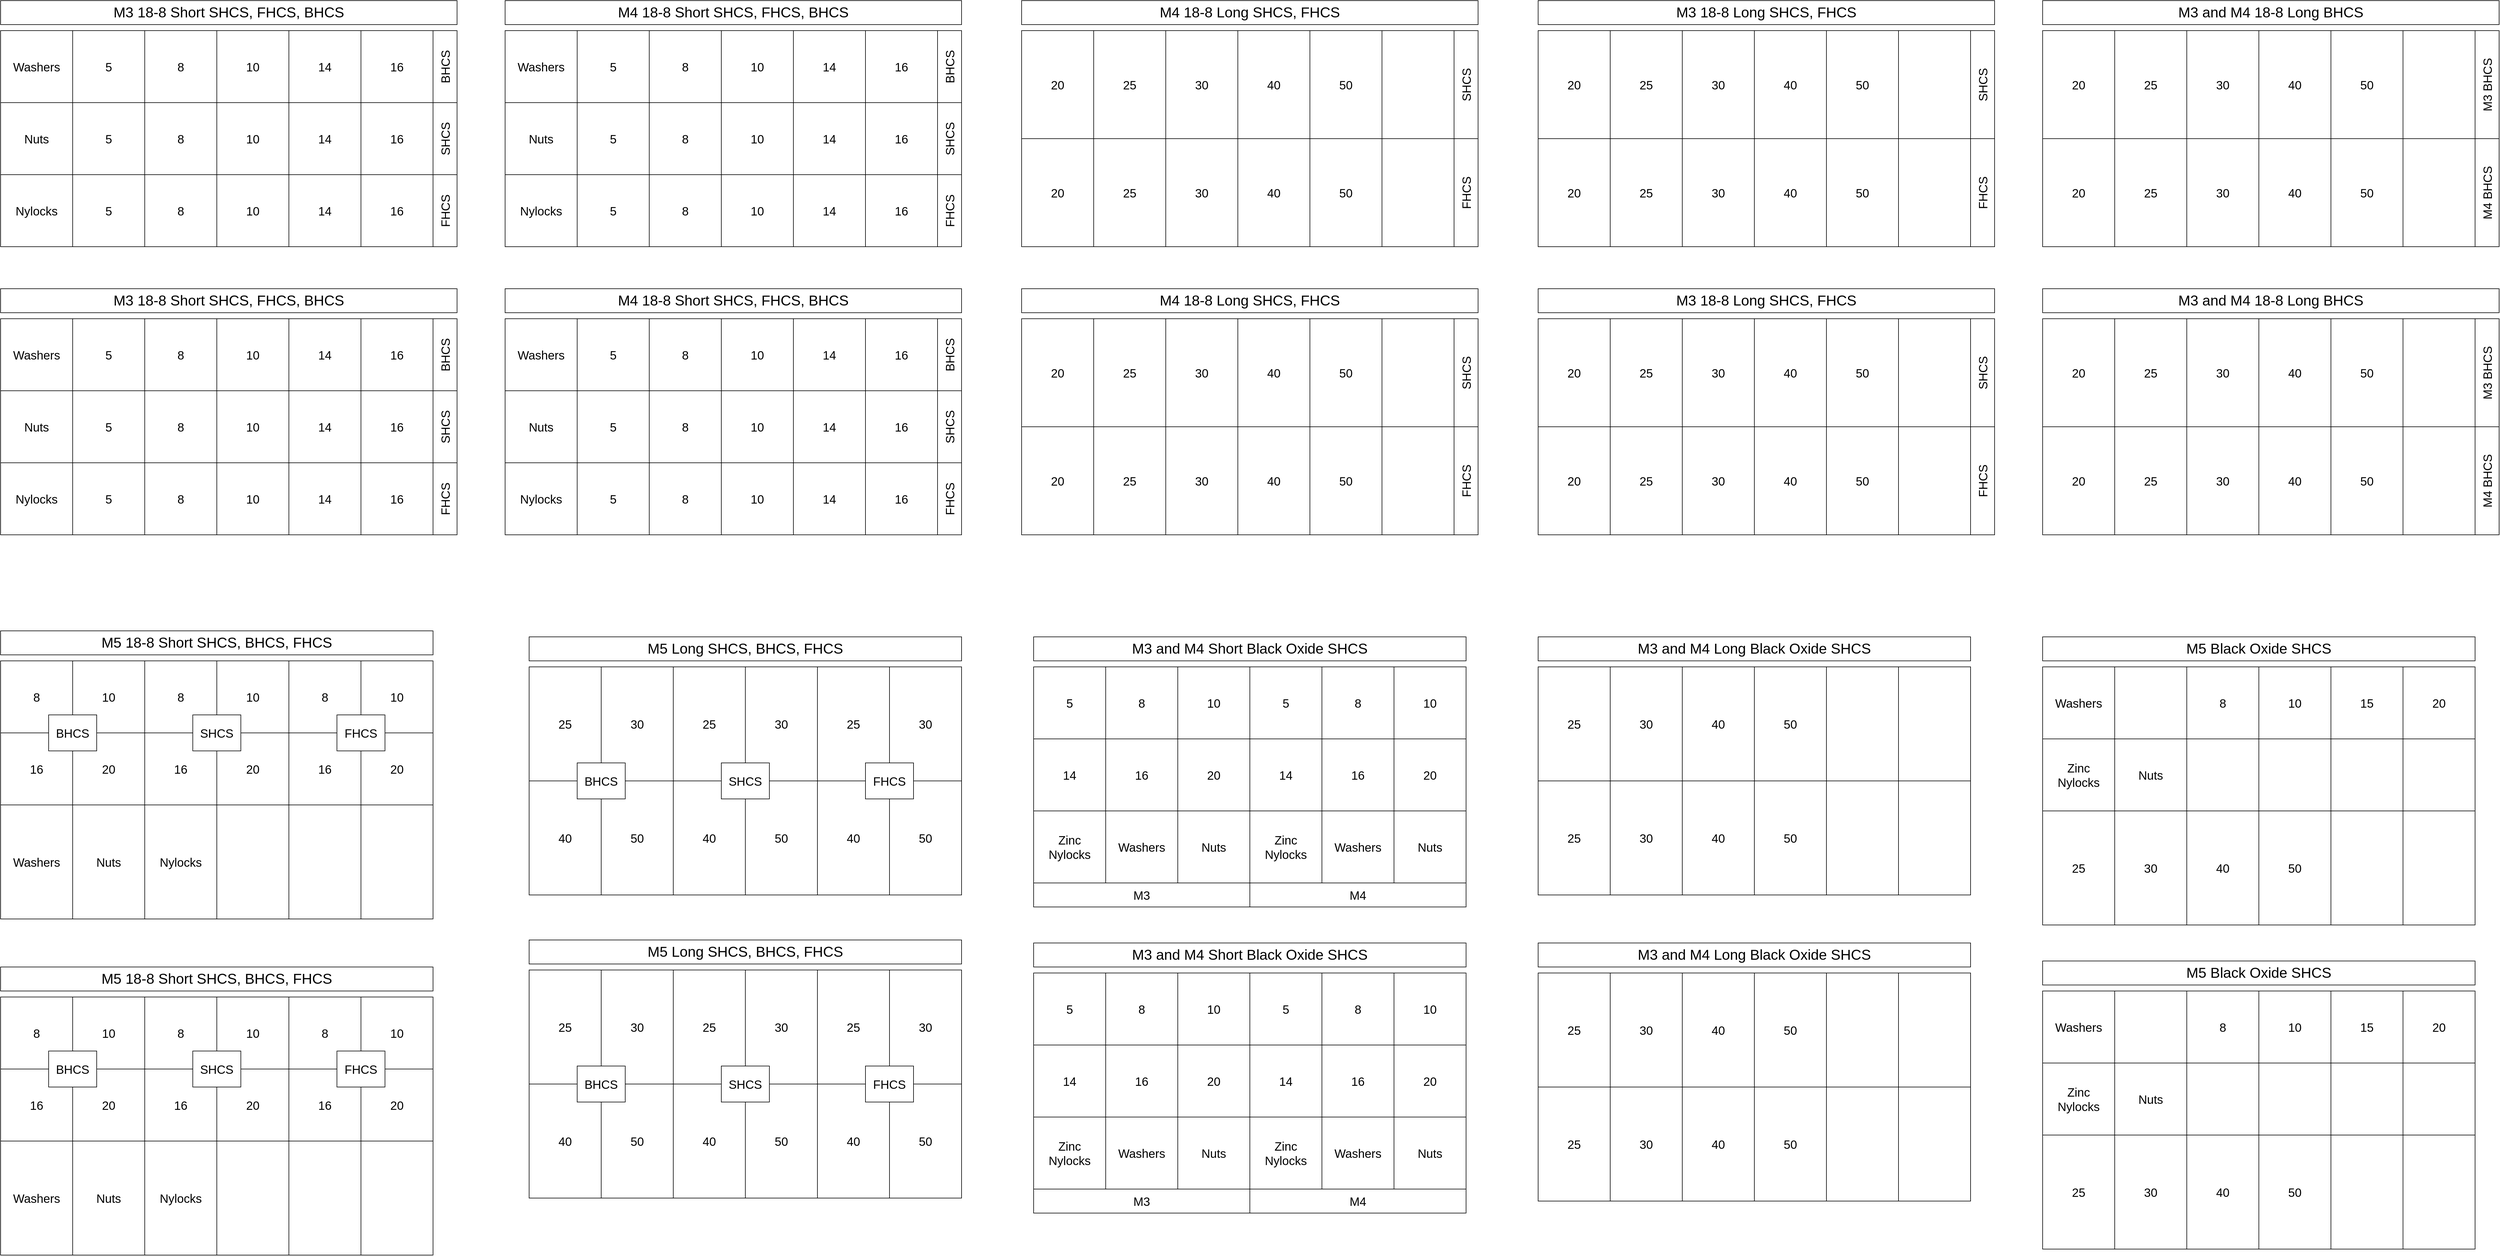<mxfile version="15.8.4" type="device"><diagram id="t5tJMh1KGja4gL23HoGA" name="Page-1"><mxGraphModel dx="4740" dy="2857" grid="1" gridSize="10" guides="1" tooltips="1" connect="1" arrows="1" fold="1" page="1" pageScale="1" pageWidth="850" pageHeight="1100" math="0" shadow="0"><root><mxCell id="0"/><mxCell id="1" parent="0"/><mxCell id="INQOJ4d_eDCnBQi0RUe0-1" value="5" style="rounded=0;whiteSpace=wrap;html=1;fontSize=20;" parent="1" vertex="1"><mxGeometry x="160" y="130" width="120" height="120" as="geometry"/></mxCell><mxCell id="INQOJ4d_eDCnBQi0RUe0-2" value="8" style="rounded=0;whiteSpace=wrap;html=1;fontSize=20;" parent="1" vertex="1"><mxGeometry x="280" y="130" width="120" height="120" as="geometry"/></mxCell><mxCell id="INQOJ4d_eDCnBQi0RUe0-3" value="10" style="rounded=0;whiteSpace=wrap;html=1;fontSize=20;" parent="1" vertex="1"><mxGeometry x="400" y="130" width="120" height="120" as="geometry"/></mxCell><mxCell id="INQOJ4d_eDCnBQi0RUe0-4" value="14" style="rounded=0;whiteSpace=wrap;html=1;fontSize=20;" parent="1" vertex="1"><mxGeometry x="520" y="130" width="120" height="120" as="geometry"/></mxCell><mxCell id="INQOJ4d_eDCnBQi0RUe0-5" value="16" style="rounded=0;whiteSpace=wrap;html=1;fontSize=20;" parent="1" vertex="1"><mxGeometry x="640" y="130" width="120" height="120" as="geometry"/></mxCell><mxCell id="INQOJ4d_eDCnBQi0RUe0-7" value="Washers" style="rounded=0;whiteSpace=wrap;html=1;fontSize=20;" parent="1" vertex="1"><mxGeometry x="40" y="130" width="120" height="120" as="geometry"/></mxCell><mxCell id="INQOJ4d_eDCnBQi0RUe0-13" value="Nuts" style="rounded=0;whiteSpace=wrap;html=1;fontSize=20;" parent="1" vertex="1"><mxGeometry x="40" y="250" width="120" height="120" as="geometry"/></mxCell><mxCell id="INQOJ4d_eDCnBQi0RUe0-19" value="Nylocks" style="rounded=0;whiteSpace=wrap;html=1;fontSize=20;" parent="1" vertex="1"><mxGeometry x="40" y="370" width="120" height="120" as="geometry"/></mxCell><mxCell id="INQOJ4d_eDCnBQi0RUe0-20" value="BHCS" style="rounded=0;whiteSpace=wrap;html=1;fontSize=20;horizontal=0;" parent="1" vertex="1"><mxGeometry x="760" y="130" width="40" height="120" as="geometry"/></mxCell><mxCell id="INQOJ4d_eDCnBQi0RUe0-22" value="SHCS" style="rounded=0;whiteSpace=wrap;html=1;fontSize=20;horizontal=0;" parent="1" vertex="1"><mxGeometry x="760" y="250" width="40" height="120" as="geometry"/></mxCell><mxCell id="INQOJ4d_eDCnBQi0RUe0-23" value="FHCS" style="rounded=0;whiteSpace=wrap;html=1;fontSize=20;horizontal=0;" parent="1" vertex="1"><mxGeometry x="760" y="370" width="40" height="120" as="geometry"/></mxCell><mxCell id="INQOJ4d_eDCnBQi0RUe0-45" value="M3 18-8 Short SHCS, FHCS, BHCS" style="rounded=0;whiteSpace=wrap;html=1;fontSize=24;" parent="1" vertex="1"><mxGeometry x="40" y="80" width="760" height="40" as="geometry"/></mxCell><mxCell id="EhazUgrzL_lKlX0TxFSI-1" value="5" style="rounded=0;whiteSpace=wrap;html=1;fontSize=20;" vertex="1" parent="1"><mxGeometry x="160" y="250" width="120" height="120" as="geometry"/></mxCell><mxCell id="EhazUgrzL_lKlX0TxFSI-2" value="8" style="rounded=0;whiteSpace=wrap;html=1;fontSize=20;" vertex="1" parent="1"><mxGeometry x="280" y="250" width="120" height="120" as="geometry"/></mxCell><mxCell id="EhazUgrzL_lKlX0TxFSI-3" value="10" style="rounded=0;whiteSpace=wrap;html=1;fontSize=20;" vertex="1" parent="1"><mxGeometry x="400" y="250" width="120" height="120" as="geometry"/></mxCell><mxCell id="EhazUgrzL_lKlX0TxFSI-4" value="14" style="rounded=0;whiteSpace=wrap;html=1;fontSize=20;" vertex="1" parent="1"><mxGeometry x="520" y="250" width="120" height="120" as="geometry"/></mxCell><mxCell id="EhazUgrzL_lKlX0TxFSI-5" value="16" style="rounded=0;whiteSpace=wrap;html=1;fontSize=20;" vertex="1" parent="1"><mxGeometry x="640" y="250" width="120" height="120" as="geometry"/></mxCell><mxCell id="EhazUgrzL_lKlX0TxFSI-6" value="5" style="rounded=0;whiteSpace=wrap;html=1;fontSize=20;" vertex="1" parent="1"><mxGeometry x="160" y="370" width="120" height="120" as="geometry"/></mxCell><mxCell id="EhazUgrzL_lKlX0TxFSI-7" value="8" style="rounded=0;whiteSpace=wrap;html=1;fontSize=20;" vertex="1" parent="1"><mxGeometry x="280" y="370" width="120" height="120" as="geometry"/></mxCell><mxCell id="EhazUgrzL_lKlX0TxFSI-8" value="10" style="rounded=0;whiteSpace=wrap;html=1;fontSize=20;" vertex="1" parent="1"><mxGeometry x="400" y="370" width="120" height="120" as="geometry"/></mxCell><mxCell id="EhazUgrzL_lKlX0TxFSI-9" value="14" style="rounded=0;whiteSpace=wrap;html=1;fontSize=20;" vertex="1" parent="1"><mxGeometry x="520" y="370" width="120" height="120" as="geometry"/></mxCell><mxCell id="EhazUgrzL_lKlX0TxFSI-10" value="16" style="rounded=0;whiteSpace=wrap;html=1;fontSize=20;" vertex="1" parent="1"><mxGeometry x="640" y="370" width="120" height="120" as="geometry"/></mxCell><mxCell id="EhazUgrzL_lKlX0TxFSI-11" value="5" style="rounded=0;whiteSpace=wrap;html=1;fontSize=20;" vertex="1" parent="1"><mxGeometry x="1000" y="130" width="120" height="120" as="geometry"/></mxCell><mxCell id="EhazUgrzL_lKlX0TxFSI-12" value="8" style="rounded=0;whiteSpace=wrap;html=1;fontSize=20;" vertex="1" parent="1"><mxGeometry x="1120" y="130" width="120" height="120" as="geometry"/></mxCell><mxCell id="EhazUgrzL_lKlX0TxFSI-13" value="10" style="rounded=0;whiteSpace=wrap;html=1;fontSize=20;" vertex="1" parent="1"><mxGeometry x="1240" y="130" width="120" height="120" as="geometry"/></mxCell><mxCell id="EhazUgrzL_lKlX0TxFSI-14" value="14" style="rounded=0;whiteSpace=wrap;html=1;fontSize=20;" vertex="1" parent="1"><mxGeometry x="1360" y="130" width="120" height="120" as="geometry"/></mxCell><mxCell id="EhazUgrzL_lKlX0TxFSI-15" value="16" style="rounded=0;whiteSpace=wrap;html=1;fontSize=20;" vertex="1" parent="1"><mxGeometry x="1480" y="130" width="120" height="120" as="geometry"/></mxCell><mxCell id="EhazUgrzL_lKlX0TxFSI-16" value="Washers" style="rounded=0;whiteSpace=wrap;html=1;fontSize=20;" vertex="1" parent="1"><mxGeometry x="880" y="130" width="120" height="120" as="geometry"/></mxCell><mxCell id="EhazUgrzL_lKlX0TxFSI-17" value="Nuts" style="rounded=0;whiteSpace=wrap;html=1;fontSize=20;" vertex="1" parent="1"><mxGeometry x="880" y="250" width="120" height="120" as="geometry"/></mxCell><mxCell id="EhazUgrzL_lKlX0TxFSI-18" value="Nylocks" style="rounded=0;whiteSpace=wrap;html=1;fontSize=20;" vertex="1" parent="1"><mxGeometry x="880" y="370" width="120" height="120" as="geometry"/></mxCell><mxCell id="EhazUgrzL_lKlX0TxFSI-19" value="BHCS" style="rounded=0;whiteSpace=wrap;html=1;fontSize=20;horizontal=0;" vertex="1" parent="1"><mxGeometry x="1600" y="130" width="40" height="120" as="geometry"/></mxCell><mxCell id="EhazUgrzL_lKlX0TxFSI-20" value="SHCS" style="rounded=0;whiteSpace=wrap;html=1;fontSize=20;horizontal=0;" vertex="1" parent="1"><mxGeometry x="1600" y="250" width="40" height="120" as="geometry"/></mxCell><mxCell id="EhazUgrzL_lKlX0TxFSI-21" value="FHCS" style="rounded=0;whiteSpace=wrap;html=1;fontSize=20;horizontal=0;" vertex="1" parent="1"><mxGeometry x="1600" y="370" width="40" height="120" as="geometry"/></mxCell><mxCell id="EhazUgrzL_lKlX0TxFSI-22" value="M4 18-8 Short SHCS, FHCS, BHCS" style="rounded=0;whiteSpace=wrap;html=1;fontSize=24;" vertex="1" parent="1"><mxGeometry x="880" y="80" width="760" height="40" as="geometry"/></mxCell><mxCell id="EhazUgrzL_lKlX0TxFSI-23" value="5" style="rounded=0;whiteSpace=wrap;html=1;fontSize=20;" vertex="1" parent="1"><mxGeometry x="1000" y="250" width="120" height="120" as="geometry"/></mxCell><mxCell id="EhazUgrzL_lKlX0TxFSI-24" value="8" style="rounded=0;whiteSpace=wrap;html=1;fontSize=20;" vertex="1" parent="1"><mxGeometry x="1120" y="250" width="120" height="120" as="geometry"/></mxCell><mxCell id="EhazUgrzL_lKlX0TxFSI-25" value="10" style="rounded=0;whiteSpace=wrap;html=1;fontSize=20;" vertex="1" parent="1"><mxGeometry x="1240" y="250" width="120" height="120" as="geometry"/></mxCell><mxCell id="EhazUgrzL_lKlX0TxFSI-26" value="14" style="rounded=0;whiteSpace=wrap;html=1;fontSize=20;" vertex="1" parent="1"><mxGeometry x="1360" y="250" width="120" height="120" as="geometry"/></mxCell><mxCell id="EhazUgrzL_lKlX0TxFSI-27" value="16" style="rounded=0;whiteSpace=wrap;html=1;fontSize=20;" vertex="1" parent="1"><mxGeometry x="1480" y="250" width="120" height="120" as="geometry"/></mxCell><mxCell id="EhazUgrzL_lKlX0TxFSI-28" value="5" style="rounded=0;whiteSpace=wrap;html=1;fontSize=20;" vertex="1" parent="1"><mxGeometry x="1000" y="370" width="120" height="120" as="geometry"/></mxCell><mxCell id="EhazUgrzL_lKlX0TxFSI-29" value="8" style="rounded=0;whiteSpace=wrap;html=1;fontSize=20;" vertex="1" parent="1"><mxGeometry x="1120" y="370" width="120" height="120" as="geometry"/></mxCell><mxCell id="EhazUgrzL_lKlX0TxFSI-30" value="10" style="rounded=0;whiteSpace=wrap;html=1;fontSize=20;" vertex="1" parent="1"><mxGeometry x="1240" y="370" width="120" height="120" as="geometry"/></mxCell><mxCell id="EhazUgrzL_lKlX0TxFSI-31" value="14" style="rounded=0;whiteSpace=wrap;html=1;fontSize=20;" vertex="1" parent="1"><mxGeometry x="1360" y="370" width="120" height="120" as="geometry"/></mxCell><mxCell id="EhazUgrzL_lKlX0TxFSI-32" value="16" style="rounded=0;whiteSpace=wrap;html=1;fontSize=20;" vertex="1" parent="1"><mxGeometry x="1480" y="370" width="120" height="120" as="geometry"/></mxCell><mxCell id="EhazUgrzL_lKlX0TxFSI-34" value="25" style="rounded=0;whiteSpace=wrap;html=1;fontSize=20;" vertex="1" parent="1"><mxGeometry x="1860" y="130" width="120" height="180" as="geometry"/></mxCell><mxCell id="EhazUgrzL_lKlX0TxFSI-35" value="30" style="rounded=0;whiteSpace=wrap;html=1;fontSize=20;" vertex="1" parent="1"><mxGeometry x="1980" y="130" width="120" height="180" as="geometry"/></mxCell><mxCell id="EhazUgrzL_lKlX0TxFSI-36" value="40" style="rounded=0;whiteSpace=wrap;html=1;fontSize=20;" vertex="1" parent="1"><mxGeometry x="2100" y="130" width="120" height="180" as="geometry"/></mxCell><mxCell id="EhazUgrzL_lKlX0TxFSI-37" value="50" style="rounded=0;whiteSpace=wrap;html=1;fontSize=20;" vertex="1" parent="1"><mxGeometry x="2220" y="130" width="120" height="180" as="geometry"/></mxCell><mxCell id="EhazUgrzL_lKlX0TxFSI-38" value="" style="rounded=0;whiteSpace=wrap;html=1;fontSize=20;" vertex="1" parent="1"><mxGeometry x="2340" y="130" width="120" height="180" as="geometry"/></mxCell><mxCell id="EhazUgrzL_lKlX0TxFSI-39" value="20" style="rounded=0;whiteSpace=wrap;html=1;fontSize=20;" vertex="1" parent="1"><mxGeometry x="1740" y="130" width="120" height="180" as="geometry"/></mxCell><mxCell id="EhazUgrzL_lKlX0TxFSI-40" value="25" style="rounded=0;whiteSpace=wrap;html=1;fontSize=20;" vertex="1" parent="1"><mxGeometry x="1860" y="310" width="120" height="180" as="geometry"/></mxCell><mxCell id="EhazUgrzL_lKlX0TxFSI-41" value="30" style="rounded=0;whiteSpace=wrap;html=1;fontSize=20;" vertex="1" parent="1"><mxGeometry x="1980" y="310" width="120" height="180" as="geometry"/></mxCell><mxCell id="EhazUgrzL_lKlX0TxFSI-42" value="40" style="rounded=0;whiteSpace=wrap;html=1;fontSize=20;" vertex="1" parent="1"><mxGeometry x="2100" y="310" width="120" height="180" as="geometry"/></mxCell><mxCell id="EhazUgrzL_lKlX0TxFSI-43" value="50" style="rounded=0;whiteSpace=wrap;html=1;fontSize=20;" vertex="1" parent="1"><mxGeometry x="2220" y="310" width="120" height="180" as="geometry"/></mxCell><mxCell id="EhazUgrzL_lKlX0TxFSI-44" value="" style="rounded=0;whiteSpace=wrap;html=1;fontSize=20;" vertex="1" parent="1"><mxGeometry x="2340" y="310" width="120" height="180" as="geometry"/></mxCell><mxCell id="EhazUgrzL_lKlX0TxFSI-45" value="20" style="rounded=0;whiteSpace=wrap;html=1;fontSize=20;" vertex="1" parent="1"><mxGeometry x="1740" y="310" width="120" height="180" as="geometry"/></mxCell><mxCell id="EhazUgrzL_lKlX0TxFSI-46" value="SHCS" style="rounded=0;whiteSpace=wrap;html=1;fontSize=20;horizontal=0;" vertex="1" parent="1"><mxGeometry x="2460" y="130" width="40" height="180" as="geometry"/></mxCell><mxCell id="EhazUgrzL_lKlX0TxFSI-47" value="FHCS" style="rounded=0;whiteSpace=wrap;html=1;fontSize=20;horizontal=0;" vertex="1" parent="1"><mxGeometry x="2460" y="310" width="40" height="180" as="geometry"/></mxCell><mxCell id="EhazUgrzL_lKlX0TxFSI-48" value="M4 18-8 Long SHCS, FHCS" style="rounded=0;whiteSpace=wrap;html=1;fontSize=24;" vertex="1" parent="1"><mxGeometry x="1740" y="80" width="760" height="40" as="geometry"/></mxCell><mxCell id="EhazUgrzL_lKlX0TxFSI-49" value="25" style="rounded=0;whiteSpace=wrap;html=1;fontSize=20;" vertex="1" parent="1"><mxGeometry x="2720" y="130" width="120" height="180" as="geometry"/></mxCell><mxCell id="EhazUgrzL_lKlX0TxFSI-50" value="30" style="rounded=0;whiteSpace=wrap;html=1;fontSize=20;" vertex="1" parent="1"><mxGeometry x="2840" y="130" width="120" height="180" as="geometry"/></mxCell><mxCell id="EhazUgrzL_lKlX0TxFSI-51" value="40" style="rounded=0;whiteSpace=wrap;html=1;fontSize=20;" vertex="1" parent="1"><mxGeometry x="2960" y="130" width="120" height="180" as="geometry"/></mxCell><mxCell id="EhazUgrzL_lKlX0TxFSI-52" value="50" style="rounded=0;whiteSpace=wrap;html=1;fontSize=20;" vertex="1" parent="1"><mxGeometry x="3080" y="130" width="120" height="180" as="geometry"/></mxCell><mxCell id="EhazUgrzL_lKlX0TxFSI-53" value="" style="rounded=0;whiteSpace=wrap;html=1;fontSize=20;" vertex="1" parent="1"><mxGeometry x="3200" y="130" width="120" height="180" as="geometry"/></mxCell><mxCell id="EhazUgrzL_lKlX0TxFSI-54" value="20" style="rounded=0;whiteSpace=wrap;html=1;fontSize=20;" vertex="1" parent="1"><mxGeometry x="2600" y="130" width="120" height="180" as="geometry"/></mxCell><mxCell id="EhazUgrzL_lKlX0TxFSI-55" value="25" style="rounded=0;whiteSpace=wrap;html=1;fontSize=20;" vertex="1" parent="1"><mxGeometry x="2720" y="310" width="120" height="180" as="geometry"/></mxCell><mxCell id="EhazUgrzL_lKlX0TxFSI-56" value="30" style="rounded=0;whiteSpace=wrap;html=1;fontSize=20;" vertex="1" parent="1"><mxGeometry x="2840" y="310" width="120" height="180" as="geometry"/></mxCell><mxCell id="EhazUgrzL_lKlX0TxFSI-57" value="40" style="rounded=0;whiteSpace=wrap;html=1;fontSize=20;" vertex="1" parent="1"><mxGeometry x="2960" y="310" width="120" height="180" as="geometry"/></mxCell><mxCell id="EhazUgrzL_lKlX0TxFSI-58" value="50" style="rounded=0;whiteSpace=wrap;html=1;fontSize=20;" vertex="1" parent="1"><mxGeometry x="3080" y="310" width="120" height="180" as="geometry"/></mxCell><mxCell id="EhazUgrzL_lKlX0TxFSI-59" value="" style="rounded=0;whiteSpace=wrap;html=1;fontSize=20;" vertex="1" parent="1"><mxGeometry x="3200" y="310" width="120" height="180" as="geometry"/></mxCell><mxCell id="EhazUgrzL_lKlX0TxFSI-60" value="20" style="rounded=0;whiteSpace=wrap;html=1;fontSize=20;" vertex="1" parent="1"><mxGeometry x="2600" y="310" width="120" height="180" as="geometry"/></mxCell><mxCell id="EhazUgrzL_lKlX0TxFSI-61" value="SHCS" style="rounded=0;whiteSpace=wrap;html=1;fontSize=20;horizontal=0;" vertex="1" parent="1"><mxGeometry x="3320" y="130" width="40" height="180" as="geometry"/></mxCell><mxCell id="EhazUgrzL_lKlX0TxFSI-62" value="FHCS" style="rounded=0;whiteSpace=wrap;html=1;fontSize=20;horizontal=0;" vertex="1" parent="1"><mxGeometry x="3320" y="310" width="40" height="180" as="geometry"/></mxCell><mxCell id="EhazUgrzL_lKlX0TxFSI-63" value="M3 18-8 Long SHCS, FHCS" style="rounded=0;whiteSpace=wrap;html=1;fontSize=24;" vertex="1" parent="1"><mxGeometry x="2600" y="80" width="760" height="40" as="geometry"/></mxCell><mxCell id="EhazUgrzL_lKlX0TxFSI-64" value="25" style="rounded=0;whiteSpace=wrap;html=1;fontSize=20;" vertex="1" parent="1"><mxGeometry x="3560" y="130" width="120" height="180" as="geometry"/></mxCell><mxCell id="EhazUgrzL_lKlX0TxFSI-65" value="30" style="rounded=0;whiteSpace=wrap;html=1;fontSize=20;" vertex="1" parent="1"><mxGeometry x="3680" y="130" width="120" height="180" as="geometry"/></mxCell><mxCell id="EhazUgrzL_lKlX0TxFSI-66" value="40" style="rounded=0;whiteSpace=wrap;html=1;fontSize=20;" vertex="1" parent="1"><mxGeometry x="3800" y="130" width="120" height="180" as="geometry"/></mxCell><mxCell id="EhazUgrzL_lKlX0TxFSI-67" value="50" style="rounded=0;whiteSpace=wrap;html=1;fontSize=20;" vertex="1" parent="1"><mxGeometry x="3920" y="130" width="120" height="180" as="geometry"/></mxCell><mxCell id="EhazUgrzL_lKlX0TxFSI-68" value="" style="rounded=0;whiteSpace=wrap;html=1;fontSize=20;" vertex="1" parent="1"><mxGeometry x="4040" y="130" width="120" height="180" as="geometry"/></mxCell><mxCell id="EhazUgrzL_lKlX0TxFSI-69" value="20" style="rounded=0;whiteSpace=wrap;html=1;fontSize=20;" vertex="1" parent="1"><mxGeometry x="3440" y="130" width="120" height="180" as="geometry"/></mxCell><mxCell id="EhazUgrzL_lKlX0TxFSI-70" value="25" style="rounded=0;whiteSpace=wrap;html=1;fontSize=20;" vertex="1" parent="1"><mxGeometry x="3560" y="310" width="120" height="180" as="geometry"/></mxCell><mxCell id="EhazUgrzL_lKlX0TxFSI-71" value="30" style="rounded=0;whiteSpace=wrap;html=1;fontSize=20;" vertex="1" parent="1"><mxGeometry x="3680" y="310" width="120" height="180" as="geometry"/></mxCell><mxCell id="EhazUgrzL_lKlX0TxFSI-72" value="40" style="rounded=0;whiteSpace=wrap;html=1;fontSize=20;" vertex="1" parent="1"><mxGeometry x="3800" y="310" width="120" height="180" as="geometry"/></mxCell><mxCell id="EhazUgrzL_lKlX0TxFSI-73" value="50" style="rounded=0;whiteSpace=wrap;html=1;fontSize=20;" vertex="1" parent="1"><mxGeometry x="3920" y="310" width="120" height="180" as="geometry"/></mxCell><mxCell id="EhazUgrzL_lKlX0TxFSI-74" value="" style="rounded=0;whiteSpace=wrap;html=1;fontSize=20;" vertex="1" parent="1"><mxGeometry x="4040" y="310" width="120" height="180" as="geometry"/></mxCell><mxCell id="EhazUgrzL_lKlX0TxFSI-75" value="20" style="rounded=0;whiteSpace=wrap;html=1;fontSize=20;" vertex="1" parent="1"><mxGeometry x="3440" y="310" width="120" height="180" as="geometry"/></mxCell><mxCell id="EhazUgrzL_lKlX0TxFSI-76" value="M3 BHCS" style="rounded=0;whiteSpace=wrap;html=1;fontSize=20;horizontal=0;" vertex="1" parent="1"><mxGeometry x="4160" y="130" width="40" height="180" as="geometry"/></mxCell><mxCell id="EhazUgrzL_lKlX0TxFSI-77" value="M4 BHCS" style="rounded=0;whiteSpace=wrap;html=1;fontSize=20;horizontal=0;" vertex="1" parent="1"><mxGeometry x="4160" y="310" width="40" height="180" as="geometry"/></mxCell><mxCell id="EhazUgrzL_lKlX0TxFSI-78" value="M3 and M4 18-8 Long BHCS" style="rounded=0;whiteSpace=wrap;html=1;fontSize=24;" vertex="1" parent="1"><mxGeometry x="3440" y="80" width="760" height="40" as="geometry"/></mxCell><mxCell id="EhazUgrzL_lKlX0TxFSI-79" value="10" style="rounded=0;whiteSpace=wrap;html=1;fontSize=20;" vertex="1" parent="1"><mxGeometry x="160" y="1180" width="120" height="120" as="geometry"/></mxCell><mxCell id="EhazUgrzL_lKlX0TxFSI-84" value="8" style="rounded=0;whiteSpace=wrap;html=1;fontSize=20;" vertex="1" parent="1"><mxGeometry x="40" y="1180" width="120" height="120" as="geometry"/></mxCell><mxCell id="EhazUgrzL_lKlX0TxFSI-85" value="16" style="rounded=0;whiteSpace=wrap;html=1;fontSize=20;" vertex="1" parent="1"><mxGeometry x="40" y="1300" width="120" height="120" as="geometry"/></mxCell><mxCell id="EhazUgrzL_lKlX0TxFSI-86" value="Washers" style="rounded=0;whiteSpace=wrap;html=1;fontSize=20;" vertex="1" parent="1"><mxGeometry x="40" y="1420" width="120" height="190" as="geometry"/></mxCell><mxCell id="EhazUgrzL_lKlX0TxFSI-90" value="M5 18-8 Short SHCS, BHCS, FHCS" style="rounded=0;whiteSpace=wrap;html=1;fontSize=24;" vertex="1" parent="1"><mxGeometry x="40" y="1130" width="720" height="40" as="geometry"/></mxCell><mxCell id="EhazUgrzL_lKlX0TxFSI-91" value="20" style="rounded=0;whiteSpace=wrap;html=1;fontSize=20;" vertex="1" parent="1"><mxGeometry x="160" y="1300" width="120" height="120" as="geometry"/></mxCell><mxCell id="EhazUgrzL_lKlX0TxFSI-96" value="Nuts" style="rounded=0;whiteSpace=wrap;html=1;fontSize=20;" vertex="1" parent="1"><mxGeometry x="160" y="1420" width="120" height="190" as="geometry"/></mxCell><mxCell id="EhazUgrzL_lKlX0TxFSI-97" value="Nylocks" style="rounded=0;whiteSpace=wrap;html=1;fontSize=20;" vertex="1" parent="1"><mxGeometry x="280" y="1420" width="120" height="190" as="geometry"/></mxCell><mxCell id="EhazUgrzL_lKlX0TxFSI-98" value="" style="rounded=0;whiteSpace=wrap;html=1;fontSize=20;" vertex="1" parent="1"><mxGeometry x="400" y="1420" width="120" height="190" as="geometry"/></mxCell><mxCell id="EhazUgrzL_lKlX0TxFSI-99" value="" style="rounded=0;whiteSpace=wrap;html=1;fontSize=20;" vertex="1" parent="1"><mxGeometry x="520" y="1420" width="120" height="190" as="geometry"/></mxCell><mxCell id="EhazUgrzL_lKlX0TxFSI-100" value="" style="rounded=0;whiteSpace=wrap;html=1;fontSize=20;" vertex="1" parent="1"><mxGeometry x="640" y="1420" width="120" height="190" as="geometry"/></mxCell><mxCell id="EhazUgrzL_lKlX0TxFSI-101" value="10" style="rounded=0;whiteSpace=wrap;html=1;fontSize=20;" vertex="1" parent="1"><mxGeometry x="400" y="1180" width="120" height="120" as="geometry"/></mxCell><mxCell id="EhazUgrzL_lKlX0TxFSI-102" value="8" style="rounded=0;whiteSpace=wrap;html=1;fontSize=20;" vertex="1" parent="1"><mxGeometry x="280" y="1180" width="120" height="120" as="geometry"/></mxCell><mxCell id="EhazUgrzL_lKlX0TxFSI-103" value="16" style="rounded=0;whiteSpace=wrap;html=1;fontSize=20;" vertex="1" parent="1"><mxGeometry x="280" y="1300" width="120" height="120" as="geometry"/></mxCell><mxCell id="EhazUgrzL_lKlX0TxFSI-104" value="20" style="rounded=0;whiteSpace=wrap;html=1;fontSize=20;" vertex="1" parent="1"><mxGeometry x="400" y="1300" width="120" height="120" as="geometry"/></mxCell><mxCell id="EhazUgrzL_lKlX0TxFSI-105" value="10" style="rounded=0;whiteSpace=wrap;html=1;fontSize=20;" vertex="1" parent="1"><mxGeometry x="640" y="1180" width="120" height="120" as="geometry"/></mxCell><mxCell id="EhazUgrzL_lKlX0TxFSI-106" value="8" style="rounded=0;whiteSpace=wrap;html=1;fontSize=20;" vertex="1" parent="1"><mxGeometry x="520" y="1180" width="120" height="120" as="geometry"/></mxCell><mxCell id="EhazUgrzL_lKlX0TxFSI-107" value="16" style="rounded=0;whiteSpace=wrap;html=1;fontSize=20;" vertex="1" parent="1"><mxGeometry x="520" y="1300" width="120" height="120" as="geometry"/></mxCell><mxCell id="EhazUgrzL_lKlX0TxFSI-108" value="20" style="rounded=0;whiteSpace=wrap;html=1;fontSize=20;" vertex="1" parent="1"><mxGeometry x="640" y="1300" width="120" height="120" as="geometry"/></mxCell><mxCell id="EhazUgrzL_lKlX0TxFSI-109" value="BHCS" style="rounded=0;whiteSpace=wrap;html=1;fontSize=20;" vertex="1" parent="1"><mxGeometry x="120" y="1270" width="80" height="60" as="geometry"/></mxCell><mxCell id="EhazUgrzL_lKlX0TxFSI-110" value="SHCS" style="rounded=0;whiteSpace=wrap;html=1;fontSize=20;" vertex="1" parent="1"><mxGeometry x="360" y="1270" width="80" height="60" as="geometry"/></mxCell><mxCell id="EhazUgrzL_lKlX0TxFSI-111" value="FHCS" style="rounded=0;whiteSpace=wrap;html=1;fontSize=20;" vertex="1" parent="1"><mxGeometry x="600" y="1270" width="80" height="60" as="geometry"/></mxCell><mxCell id="EhazUgrzL_lKlX0TxFSI-115" value="40" style="rounded=0;whiteSpace=wrap;html=1;fontSize=20;" vertex="1" parent="1"><mxGeometry x="920" y="1380" width="120" height="190" as="geometry"/></mxCell><mxCell id="EhazUgrzL_lKlX0TxFSI-116" value="M5 Long SHCS, BHCS, FHCS" style="rounded=0;whiteSpace=wrap;html=1;fontSize=24;" vertex="1" parent="1"><mxGeometry x="920" y="1140" width="720" height="40" as="geometry"/></mxCell><mxCell id="EhazUgrzL_lKlX0TxFSI-118" value="50" style="rounded=0;whiteSpace=wrap;html=1;fontSize=20;" vertex="1" parent="1"><mxGeometry x="1040" y="1380" width="120" height="190" as="geometry"/></mxCell><mxCell id="EhazUgrzL_lKlX0TxFSI-134" value="25" style="rounded=0;whiteSpace=wrap;html=1;fontSize=20;" vertex="1" parent="1"><mxGeometry x="920" y="1190" width="120" height="190" as="geometry"/></mxCell><mxCell id="EhazUgrzL_lKlX0TxFSI-135" value="30" style="rounded=0;whiteSpace=wrap;html=1;fontSize=20;" vertex="1" parent="1"><mxGeometry x="1040" y="1190" width="120" height="190" as="geometry"/></mxCell><mxCell id="EhazUgrzL_lKlX0TxFSI-140" value="40" style="rounded=0;whiteSpace=wrap;html=1;fontSize=20;" vertex="1" parent="1"><mxGeometry x="1160" y="1380" width="120" height="190" as="geometry"/></mxCell><mxCell id="EhazUgrzL_lKlX0TxFSI-141" value="50" style="rounded=0;whiteSpace=wrap;html=1;fontSize=20;" vertex="1" parent="1"><mxGeometry x="1280" y="1380" width="120" height="190" as="geometry"/></mxCell><mxCell id="EhazUgrzL_lKlX0TxFSI-142" value="25" style="rounded=0;whiteSpace=wrap;html=1;fontSize=20;" vertex="1" parent="1"><mxGeometry x="1160" y="1190" width="120" height="190" as="geometry"/></mxCell><mxCell id="EhazUgrzL_lKlX0TxFSI-143" value="30" style="rounded=0;whiteSpace=wrap;html=1;fontSize=20;" vertex="1" parent="1"><mxGeometry x="1280" y="1190" width="120" height="190" as="geometry"/></mxCell><mxCell id="EhazUgrzL_lKlX0TxFSI-144" value="40" style="rounded=0;whiteSpace=wrap;html=1;fontSize=20;" vertex="1" parent="1"><mxGeometry x="1400" y="1380" width="120" height="190" as="geometry"/></mxCell><mxCell id="EhazUgrzL_lKlX0TxFSI-145" value="50" style="rounded=0;whiteSpace=wrap;html=1;fontSize=20;" vertex="1" parent="1"><mxGeometry x="1520" y="1380" width="120" height="190" as="geometry"/></mxCell><mxCell id="EhazUgrzL_lKlX0TxFSI-146" value="25" style="rounded=0;whiteSpace=wrap;html=1;fontSize=20;" vertex="1" parent="1"><mxGeometry x="1400" y="1190" width="120" height="190" as="geometry"/></mxCell><mxCell id="EhazUgrzL_lKlX0TxFSI-147" value="30" style="rounded=0;whiteSpace=wrap;html=1;fontSize=20;" vertex="1" parent="1"><mxGeometry x="1520" y="1190" width="120" height="190" as="geometry"/></mxCell><mxCell id="EhazUgrzL_lKlX0TxFSI-148" value="BHCS" style="rounded=0;whiteSpace=wrap;html=1;fontSize=20;" vertex="1" parent="1"><mxGeometry x="1000" y="1350" width="80" height="60" as="geometry"/></mxCell><mxCell id="EhazUgrzL_lKlX0TxFSI-149" value="SHCS" style="rounded=0;whiteSpace=wrap;html=1;fontSize=20;" vertex="1" parent="1"><mxGeometry x="1240" y="1350" width="80" height="60" as="geometry"/></mxCell><mxCell id="EhazUgrzL_lKlX0TxFSI-150" value="FHCS" style="rounded=0;whiteSpace=wrap;html=1;fontSize=20;" vertex="1" parent="1"><mxGeometry x="1480" y="1350" width="80" height="60" as="geometry"/></mxCell><mxCell id="EhazUgrzL_lKlX0TxFSI-151" value="5" style="rounded=0;whiteSpace=wrap;html=1;fontSize=20;" vertex="1" parent="1"><mxGeometry x="160" y="610" width="120" height="120" as="geometry"/></mxCell><mxCell id="EhazUgrzL_lKlX0TxFSI-152" value="8" style="rounded=0;whiteSpace=wrap;html=1;fontSize=20;" vertex="1" parent="1"><mxGeometry x="280" y="610" width="120" height="120" as="geometry"/></mxCell><mxCell id="EhazUgrzL_lKlX0TxFSI-153" value="10" style="rounded=0;whiteSpace=wrap;html=1;fontSize=20;" vertex="1" parent="1"><mxGeometry x="400" y="610" width="120" height="120" as="geometry"/></mxCell><mxCell id="EhazUgrzL_lKlX0TxFSI-154" value="14" style="rounded=0;whiteSpace=wrap;html=1;fontSize=20;" vertex="1" parent="1"><mxGeometry x="520" y="610" width="120" height="120" as="geometry"/></mxCell><mxCell id="EhazUgrzL_lKlX0TxFSI-155" value="16" style="rounded=0;whiteSpace=wrap;html=1;fontSize=20;" vertex="1" parent="1"><mxGeometry x="640" y="610" width="120" height="120" as="geometry"/></mxCell><mxCell id="EhazUgrzL_lKlX0TxFSI-156" value="Washers" style="rounded=0;whiteSpace=wrap;html=1;fontSize=20;" vertex="1" parent="1"><mxGeometry x="40" y="610" width="120" height="120" as="geometry"/></mxCell><mxCell id="EhazUgrzL_lKlX0TxFSI-157" value="Nuts" style="rounded=0;whiteSpace=wrap;html=1;fontSize=20;" vertex="1" parent="1"><mxGeometry x="40" y="730" width="120" height="120" as="geometry"/></mxCell><mxCell id="EhazUgrzL_lKlX0TxFSI-158" value="Nylocks" style="rounded=0;whiteSpace=wrap;html=1;fontSize=20;" vertex="1" parent="1"><mxGeometry x="40" y="850" width="120" height="120" as="geometry"/></mxCell><mxCell id="EhazUgrzL_lKlX0TxFSI-159" value="BHCS" style="rounded=0;whiteSpace=wrap;html=1;fontSize=20;horizontal=0;" vertex="1" parent="1"><mxGeometry x="760" y="610" width="40" height="120" as="geometry"/></mxCell><mxCell id="EhazUgrzL_lKlX0TxFSI-160" value="SHCS" style="rounded=0;whiteSpace=wrap;html=1;fontSize=20;horizontal=0;" vertex="1" parent="1"><mxGeometry x="760" y="730" width="40" height="120" as="geometry"/></mxCell><mxCell id="EhazUgrzL_lKlX0TxFSI-161" value="FHCS" style="rounded=0;whiteSpace=wrap;html=1;fontSize=20;horizontal=0;" vertex="1" parent="1"><mxGeometry x="760" y="850" width="40" height="120" as="geometry"/></mxCell><mxCell id="EhazUgrzL_lKlX0TxFSI-162" value="M3 18-8 Short SHCS, FHCS, BHCS" style="rounded=0;whiteSpace=wrap;html=1;fontSize=24;" vertex="1" parent="1"><mxGeometry x="40" y="560" width="760" height="40" as="geometry"/></mxCell><mxCell id="EhazUgrzL_lKlX0TxFSI-163" value="5" style="rounded=0;whiteSpace=wrap;html=1;fontSize=20;" vertex="1" parent="1"><mxGeometry x="160" y="730" width="120" height="120" as="geometry"/></mxCell><mxCell id="EhazUgrzL_lKlX0TxFSI-164" value="8" style="rounded=0;whiteSpace=wrap;html=1;fontSize=20;" vertex="1" parent="1"><mxGeometry x="280" y="730" width="120" height="120" as="geometry"/></mxCell><mxCell id="EhazUgrzL_lKlX0TxFSI-165" value="10" style="rounded=0;whiteSpace=wrap;html=1;fontSize=20;" vertex="1" parent="1"><mxGeometry x="400" y="730" width="120" height="120" as="geometry"/></mxCell><mxCell id="EhazUgrzL_lKlX0TxFSI-166" value="14" style="rounded=0;whiteSpace=wrap;html=1;fontSize=20;" vertex="1" parent="1"><mxGeometry x="520" y="730" width="120" height="120" as="geometry"/></mxCell><mxCell id="EhazUgrzL_lKlX0TxFSI-167" value="16" style="rounded=0;whiteSpace=wrap;html=1;fontSize=20;" vertex="1" parent="1"><mxGeometry x="640" y="730" width="120" height="120" as="geometry"/></mxCell><mxCell id="EhazUgrzL_lKlX0TxFSI-168" value="5" style="rounded=0;whiteSpace=wrap;html=1;fontSize=20;" vertex="1" parent="1"><mxGeometry x="160" y="850" width="120" height="120" as="geometry"/></mxCell><mxCell id="EhazUgrzL_lKlX0TxFSI-169" value="8" style="rounded=0;whiteSpace=wrap;html=1;fontSize=20;" vertex="1" parent="1"><mxGeometry x="280" y="850" width="120" height="120" as="geometry"/></mxCell><mxCell id="EhazUgrzL_lKlX0TxFSI-170" value="10" style="rounded=0;whiteSpace=wrap;html=1;fontSize=20;" vertex="1" parent="1"><mxGeometry x="400" y="850" width="120" height="120" as="geometry"/></mxCell><mxCell id="EhazUgrzL_lKlX0TxFSI-171" value="14" style="rounded=0;whiteSpace=wrap;html=1;fontSize=20;" vertex="1" parent="1"><mxGeometry x="520" y="850" width="120" height="120" as="geometry"/></mxCell><mxCell id="EhazUgrzL_lKlX0TxFSI-172" value="16" style="rounded=0;whiteSpace=wrap;html=1;fontSize=20;" vertex="1" parent="1"><mxGeometry x="640" y="850" width="120" height="120" as="geometry"/></mxCell><mxCell id="EhazUgrzL_lKlX0TxFSI-173" value="5" style="rounded=0;whiteSpace=wrap;html=1;fontSize=20;" vertex="1" parent="1"><mxGeometry x="1000" y="610" width="120" height="120" as="geometry"/></mxCell><mxCell id="EhazUgrzL_lKlX0TxFSI-174" value="8" style="rounded=0;whiteSpace=wrap;html=1;fontSize=20;" vertex="1" parent="1"><mxGeometry x="1120" y="610" width="120" height="120" as="geometry"/></mxCell><mxCell id="EhazUgrzL_lKlX0TxFSI-175" value="10" style="rounded=0;whiteSpace=wrap;html=1;fontSize=20;" vertex="1" parent="1"><mxGeometry x="1240" y="610" width="120" height="120" as="geometry"/></mxCell><mxCell id="EhazUgrzL_lKlX0TxFSI-176" value="14" style="rounded=0;whiteSpace=wrap;html=1;fontSize=20;" vertex="1" parent="1"><mxGeometry x="1360" y="610" width="120" height="120" as="geometry"/></mxCell><mxCell id="EhazUgrzL_lKlX0TxFSI-177" value="16" style="rounded=0;whiteSpace=wrap;html=1;fontSize=20;" vertex="1" parent="1"><mxGeometry x="1480" y="610" width="120" height="120" as="geometry"/></mxCell><mxCell id="EhazUgrzL_lKlX0TxFSI-178" value="Washers" style="rounded=0;whiteSpace=wrap;html=1;fontSize=20;" vertex="1" parent="1"><mxGeometry x="880" y="610" width="120" height="120" as="geometry"/></mxCell><mxCell id="EhazUgrzL_lKlX0TxFSI-179" value="Nuts" style="rounded=0;whiteSpace=wrap;html=1;fontSize=20;" vertex="1" parent="1"><mxGeometry x="880" y="730" width="120" height="120" as="geometry"/></mxCell><mxCell id="EhazUgrzL_lKlX0TxFSI-180" value="Nylocks" style="rounded=0;whiteSpace=wrap;html=1;fontSize=20;" vertex="1" parent="1"><mxGeometry x="880" y="850" width="120" height="120" as="geometry"/></mxCell><mxCell id="EhazUgrzL_lKlX0TxFSI-181" value="BHCS" style="rounded=0;whiteSpace=wrap;html=1;fontSize=20;horizontal=0;" vertex="1" parent="1"><mxGeometry x="1600" y="610" width="40" height="120" as="geometry"/></mxCell><mxCell id="EhazUgrzL_lKlX0TxFSI-182" value="SHCS" style="rounded=0;whiteSpace=wrap;html=1;fontSize=20;horizontal=0;" vertex="1" parent="1"><mxGeometry x="1600" y="730" width="40" height="120" as="geometry"/></mxCell><mxCell id="EhazUgrzL_lKlX0TxFSI-183" value="FHCS" style="rounded=0;whiteSpace=wrap;html=1;fontSize=20;horizontal=0;" vertex="1" parent="1"><mxGeometry x="1600" y="850" width="40" height="120" as="geometry"/></mxCell><mxCell id="EhazUgrzL_lKlX0TxFSI-184" value="M4 18-8 Short SHCS, FHCS, BHCS" style="rounded=0;whiteSpace=wrap;html=1;fontSize=24;" vertex="1" parent="1"><mxGeometry x="880" y="560" width="760" height="40" as="geometry"/></mxCell><mxCell id="EhazUgrzL_lKlX0TxFSI-185" value="5" style="rounded=0;whiteSpace=wrap;html=1;fontSize=20;" vertex="1" parent="1"><mxGeometry x="1000" y="730" width="120" height="120" as="geometry"/></mxCell><mxCell id="EhazUgrzL_lKlX0TxFSI-186" value="8" style="rounded=0;whiteSpace=wrap;html=1;fontSize=20;" vertex="1" parent="1"><mxGeometry x="1120" y="730" width="120" height="120" as="geometry"/></mxCell><mxCell id="EhazUgrzL_lKlX0TxFSI-187" value="10" style="rounded=0;whiteSpace=wrap;html=1;fontSize=20;" vertex="1" parent="1"><mxGeometry x="1240" y="730" width="120" height="120" as="geometry"/></mxCell><mxCell id="EhazUgrzL_lKlX0TxFSI-188" value="14" style="rounded=0;whiteSpace=wrap;html=1;fontSize=20;" vertex="1" parent="1"><mxGeometry x="1360" y="730" width="120" height="120" as="geometry"/></mxCell><mxCell id="EhazUgrzL_lKlX0TxFSI-189" value="16" style="rounded=0;whiteSpace=wrap;html=1;fontSize=20;" vertex="1" parent="1"><mxGeometry x="1480" y="730" width="120" height="120" as="geometry"/></mxCell><mxCell id="EhazUgrzL_lKlX0TxFSI-190" value="5" style="rounded=0;whiteSpace=wrap;html=1;fontSize=20;" vertex="1" parent="1"><mxGeometry x="1000" y="850" width="120" height="120" as="geometry"/></mxCell><mxCell id="EhazUgrzL_lKlX0TxFSI-191" value="8" style="rounded=0;whiteSpace=wrap;html=1;fontSize=20;" vertex="1" parent="1"><mxGeometry x="1120" y="850" width="120" height="120" as="geometry"/></mxCell><mxCell id="EhazUgrzL_lKlX0TxFSI-192" value="10" style="rounded=0;whiteSpace=wrap;html=1;fontSize=20;" vertex="1" parent="1"><mxGeometry x="1240" y="850" width="120" height="120" as="geometry"/></mxCell><mxCell id="EhazUgrzL_lKlX0TxFSI-193" value="14" style="rounded=0;whiteSpace=wrap;html=1;fontSize=20;" vertex="1" parent="1"><mxGeometry x="1360" y="850" width="120" height="120" as="geometry"/></mxCell><mxCell id="EhazUgrzL_lKlX0TxFSI-194" value="16" style="rounded=0;whiteSpace=wrap;html=1;fontSize=20;" vertex="1" parent="1"><mxGeometry x="1480" y="850" width="120" height="120" as="geometry"/></mxCell><mxCell id="EhazUgrzL_lKlX0TxFSI-195" value="25" style="rounded=0;whiteSpace=wrap;html=1;fontSize=20;" vertex="1" parent="1"><mxGeometry x="1860" y="610" width="120" height="180" as="geometry"/></mxCell><mxCell id="EhazUgrzL_lKlX0TxFSI-196" value="30" style="rounded=0;whiteSpace=wrap;html=1;fontSize=20;" vertex="1" parent="1"><mxGeometry x="1980" y="610" width="120" height="180" as="geometry"/></mxCell><mxCell id="EhazUgrzL_lKlX0TxFSI-197" value="40" style="rounded=0;whiteSpace=wrap;html=1;fontSize=20;" vertex="1" parent="1"><mxGeometry x="2100" y="610" width="120" height="180" as="geometry"/></mxCell><mxCell id="EhazUgrzL_lKlX0TxFSI-198" value="50" style="rounded=0;whiteSpace=wrap;html=1;fontSize=20;" vertex="1" parent="1"><mxGeometry x="2220" y="610" width="120" height="180" as="geometry"/></mxCell><mxCell id="EhazUgrzL_lKlX0TxFSI-199" value="" style="rounded=0;whiteSpace=wrap;html=1;fontSize=20;" vertex="1" parent="1"><mxGeometry x="2340" y="610" width="120" height="180" as="geometry"/></mxCell><mxCell id="EhazUgrzL_lKlX0TxFSI-200" value="20" style="rounded=0;whiteSpace=wrap;html=1;fontSize=20;" vertex="1" parent="1"><mxGeometry x="1740" y="610" width="120" height="180" as="geometry"/></mxCell><mxCell id="EhazUgrzL_lKlX0TxFSI-201" value="25" style="rounded=0;whiteSpace=wrap;html=1;fontSize=20;" vertex="1" parent="1"><mxGeometry x="1860" y="790" width="120" height="180" as="geometry"/></mxCell><mxCell id="EhazUgrzL_lKlX0TxFSI-202" value="30" style="rounded=0;whiteSpace=wrap;html=1;fontSize=20;" vertex="1" parent="1"><mxGeometry x="1980" y="790" width="120" height="180" as="geometry"/></mxCell><mxCell id="EhazUgrzL_lKlX0TxFSI-203" value="40" style="rounded=0;whiteSpace=wrap;html=1;fontSize=20;" vertex="1" parent="1"><mxGeometry x="2100" y="790" width="120" height="180" as="geometry"/></mxCell><mxCell id="EhazUgrzL_lKlX0TxFSI-204" value="50" style="rounded=0;whiteSpace=wrap;html=1;fontSize=20;" vertex="1" parent="1"><mxGeometry x="2220" y="790" width="120" height="180" as="geometry"/></mxCell><mxCell id="EhazUgrzL_lKlX0TxFSI-205" value="" style="rounded=0;whiteSpace=wrap;html=1;fontSize=20;" vertex="1" parent="1"><mxGeometry x="2340" y="790" width="120" height="180" as="geometry"/></mxCell><mxCell id="EhazUgrzL_lKlX0TxFSI-206" value="20" style="rounded=0;whiteSpace=wrap;html=1;fontSize=20;" vertex="1" parent="1"><mxGeometry x="1740" y="790" width="120" height="180" as="geometry"/></mxCell><mxCell id="EhazUgrzL_lKlX0TxFSI-207" value="SHCS" style="rounded=0;whiteSpace=wrap;html=1;fontSize=20;horizontal=0;" vertex="1" parent="1"><mxGeometry x="2460" y="610" width="40" height="180" as="geometry"/></mxCell><mxCell id="EhazUgrzL_lKlX0TxFSI-208" value="FHCS" style="rounded=0;whiteSpace=wrap;html=1;fontSize=20;horizontal=0;" vertex="1" parent="1"><mxGeometry x="2460" y="790" width="40" height="180" as="geometry"/></mxCell><mxCell id="EhazUgrzL_lKlX0TxFSI-209" value="M4 18-8 Long SHCS, FHCS" style="rounded=0;whiteSpace=wrap;html=1;fontSize=24;" vertex="1" parent="1"><mxGeometry x="1740" y="560" width="760" height="40" as="geometry"/></mxCell><mxCell id="EhazUgrzL_lKlX0TxFSI-210" value="25" style="rounded=0;whiteSpace=wrap;html=1;fontSize=20;" vertex="1" parent="1"><mxGeometry x="2720" y="610" width="120" height="180" as="geometry"/></mxCell><mxCell id="EhazUgrzL_lKlX0TxFSI-211" value="30" style="rounded=0;whiteSpace=wrap;html=1;fontSize=20;" vertex="1" parent="1"><mxGeometry x="2840" y="610" width="120" height="180" as="geometry"/></mxCell><mxCell id="EhazUgrzL_lKlX0TxFSI-212" value="40" style="rounded=0;whiteSpace=wrap;html=1;fontSize=20;" vertex="1" parent="1"><mxGeometry x="2960" y="610" width="120" height="180" as="geometry"/></mxCell><mxCell id="EhazUgrzL_lKlX0TxFSI-213" value="50" style="rounded=0;whiteSpace=wrap;html=1;fontSize=20;" vertex="1" parent="1"><mxGeometry x="3080" y="610" width="120" height="180" as="geometry"/></mxCell><mxCell id="EhazUgrzL_lKlX0TxFSI-214" value="" style="rounded=0;whiteSpace=wrap;html=1;fontSize=20;" vertex="1" parent="1"><mxGeometry x="3200" y="610" width="120" height="180" as="geometry"/></mxCell><mxCell id="EhazUgrzL_lKlX0TxFSI-215" value="20" style="rounded=0;whiteSpace=wrap;html=1;fontSize=20;" vertex="1" parent="1"><mxGeometry x="2600" y="610" width="120" height="180" as="geometry"/></mxCell><mxCell id="EhazUgrzL_lKlX0TxFSI-216" value="25" style="rounded=0;whiteSpace=wrap;html=1;fontSize=20;" vertex="1" parent="1"><mxGeometry x="2720" y="790" width="120" height="180" as="geometry"/></mxCell><mxCell id="EhazUgrzL_lKlX0TxFSI-217" value="30" style="rounded=0;whiteSpace=wrap;html=1;fontSize=20;" vertex="1" parent="1"><mxGeometry x="2840" y="790" width="120" height="180" as="geometry"/></mxCell><mxCell id="EhazUgrzL_lKlX0TxFSI-218" value="40" style="rounded=0;whiteSpace=wrap;html=1;fontSize=20;" vertex="1" parent="1"><mxGeometry x="2960" y="790" width="120" height="180" as="geometry"/></mxCell><mxCell id="EhazUgrzL_lKlX0TxFSI-219" value="50" style="rounded=0;whiteSpace=wrap;html=1;fontSize=20;" vertex="1" parent="1"><mxGeometry x="3080" y="790" width="120" height="180" as="geometry"/></mxCell><mxCell id="EhazUgrzL_lKlX0TxFSI-220" value="" style="rounded=0;whiteSpace=wrap;html=1;fontSize=20;" vertex="1" parent="1"><mxGeometry x="3200" y="790" width="120" height="180" as="geometry"/></mxCell><mxCell id="EhazUgrzL_lKlX0TxFSI-221" value="20" style="rounded=0;whiteSpace=wrap;html=1;fontSize=20;" vertex="1" parent="1"><mxGeometry x="2600" y="790" width="120" height="180" as="geometry"/></mxCell><mxCell id="EhazUgrzL_lKlX0TxFSI-222" value="SHCS" style="rounded=0;whiteSpace=wrap;html=1;fontSize=20;horizontal=0;" vertex="1" parent="1"><mxGeometry x="3320" y="610" width="40" height="180" as="geometry"/></mxCell><mxCell id="EhazUgrzL_lKlX0TxFSI-223" value="FHCS" style="rounded=0;whiteSpace=wrap;html=1;fontSize=20;horizontal=0;" vertex="1" parent="1"><mxGeometry x="3320" y="790" width="40" height="180" as="geometry"/></mxCell><mxCell id="EhazUgrzL_lKlX0TxFSI-224" value="M3 18-8 Long SHCS, FHCS" style="rounded=0;whiteSpace=wrap;html=1;fontSize=24;" vertex="1" parent="1"><mxGeometry x="2600" y="560" width="760" height="40" as="geometry"/></mxCell><mxCell id="EhazUgrzL_lKlX0TxFSI-225" value="25" style="rounded=0;whiteSpace=wrap;html=1;fontSize=20;" vertex="1" parent="1"><mxGeometry x="3560" y="610" width="120" height="180" as="geometry"/></mxCell><mxCell id="EhazUgrzL_lKlX0TxFSI-226" value="30" style="rounded=0;whiteSpace=wrap;html=1;fontSize=20;" vertex="1" parent="1"><mxGeometry x="3680" y="610" width="120" height="180" as="geometry"/></mxCell><mxCell id="EhazUgrzL_lKlX0TxFSI-227" value="40" style="rounded=0;whiteSpace=wrap;html=1;fontSize=20;" vertex="1" parent="1"><mxGeometry x="3800" y="610" width="120" height="180" as="geometry"/></mxCell><mxCell id="EhazUgrzL_lKlX0TxFSI-228" value="50" style="rounded=0;whiteSpace=wrap;html=1;fontSize=20;" vertex="1" parent="1"><mxGeometry x="3920" y="610" width="120" height="180" as="geometry"/></mxCell><mxCell id="EhazUgrzL_lKlX0TxFSI-229" value="" style="rounded=0;whiteSpace=wrap;html=1;fontSize=20;" vertex="1" parent="1"><mxGeometry x="4040" y="610" width="120" height="180" as="geometry"/></mxCell><mxCell id="EhazUgrzL_lKlX0TxFSI-230" value="20" style="rounded=0;whiteSpace=wrap;html=1;fontSize=20;" vertex="1" parent="1"><mxGeometry x="3440" y="610" width="120" height="180" as="geometry"/></mxCell><mxCell id="EhazUgrzL_lKlX0TxFSI-231" value="25" style="rounded=0;whiteSpace=wrap;html=1;fontSize=20;" vertex="1" parent="1"><mxGeometry x="3560" y="790" width="120" height="180" as="geometry"/></mxCell><mxCell id="EhazUgrzL_lKlX0TxFSI-232" value="30" style="rounded=0;whiteSpace=wrap;html=1;fontSize=20;" vertex="1" parent="1"><mxGeometry x="3680" y="790" width="120" height="180" as="geometry"/></mxCell><mxCell id="EhazUgrzL_lKlX0TxFSI-233" value="40" style="rounded=0;whiteSpace=wrap;html=1;fontSize=20;" vertex="1" parent="1"><mxGeometry x="3800" y="790" width="120" height="180" as="geometry"/></mxCell><mxCell id="EhazUgrzL_lKlX0TxFSI-234" value="50" style="rounded=0;whiteSpace=wrap;html=1;fontSize=20;" vertex="1" parent="1"><mxGeometry x="3920" y="790" width="120" height="180" as="geometry"/></mxCell><mxCell id="EhazUgrzL_lKlX0TxFSI-235" value="" style="rounded=0;whiteSpace=wrap;html=1;fontSize=20;" vertex="1" parent="1"><mxGeometry x="4040" y="790" width="120" height="180" as="geometry"/></mxCell><mxCell id="EhazUgrzL_lKlX0TxFSI-236" value="20" style="rounded=0;whiteSpace=wrap;html=1;fontSize=20;" vertex="1" parent="1"><mxGeometry x="3440" y="790" width="120" height="180" as="geometry"/></mxCell><mxCell id="EhazUgrzL_lKlX0TxFSI-237" value="M3 BHCS" style="rounded=0;whiteSpace=wrap;html=1;fontSize=20;horizontal=0;" vertex="1" parent="1"><mxGeometry x="4160" y="610" width="40" height="180" as="geometry"/></mxCell><mxCell id="EhazUgrzL_lKlX0TxFSI-238" value="M4 BHCS" style="rounded=0;whiteSpace=wrap;html=1;fontSize=20;horizontal=0;" vertex="1" parent="1"><mxGeometry x="4160" y="790" width="40" height="180" as="geometry"/></mxCell><mxCell id="EhazUgrzL_lKlX0TxFSI-239" value="M3 and M4 18-8 Long BHCS" style="rounded=0;whiteSpace=wrap;html=1;fontSize=24;" vertex="1" parent="1"><mxGeometry x="3440" y="560" width="760" height="40" as="geometry"/></mxCell><mxCell id="EhazUgrzL_lKlX0TxFSI-240" value="10" style="rounded=0;whiteSpace=wrap;html=1;fontSize=20;" vertex="1" parent="1"><mxGeometry x="160" y="1740" width="120" height="120" as="geometry"/></mxCell><mxCell id="EhazUgrzL_lKlX0TxFSI-241" value="8" style="rounded=0;whiteSpace=wrap;html=1;fontSize=20;" vertex="1" parent="1"><mxGeometry x="40" y="1740" width="120" height="120" as="geometry"/></mxCell><mxCell id="EhazUgrzL_lKlX0TxFSI-242" value="16" style="rounded=0;whiteSpace=wrap;html=1;fontSize=20;" vertex="1" parent="1"><mxGeometry x="40" y="1860" width="120" height="120" as="geometry"/></mxCell><mxCell id="EhazUgrzL_lKlX0TxFSI-243" value="Washers" style="rounded=0;whiteSpace=wrap;html=1;fontSize=20;" vertex="1" parent="1"><mxGeometry x="40" y="1980" width="120" height="190" as="geometry"/></mxCell><mxCell id="EhazUgrzL_lKlX0TxFSI-244" value="M5 18-8 Short SHCS, BHCS, FHCS" style="rounded=0;whiteSpace=wrap;html=1;fontSize=24;" vertex="1" parent="1"><mxGeometry x="40" y="1690" width="720" height="40" as="geometry"/></mxCell><mxCell id="EhazUgrzL_lKlX0TxFSI-245" value="20" style="rounded=0;whiteSpace=wrap;html=1;fontSize=20;" vertex="1" parent="1"><mxGeometry x="160" y="1860" width="120" height="120" as="geometry"/></mxCell><mxCell id="EhazUgrzL_lKlX0TxFSI-246" value="Nuts" style="rounded=0;whiteSpace=wrap;html=1;fontSize=20;" vertex="1" parent="1"><mxGeometry x="160" y="1980" width="120" height="190" as="geometry"/></mxCell><mxCell id="EhazUgrzL_lKlX0TxFSI-247" value="Nylocks" style="rounded=0;whiteSpace=wrap;html=1;fontSize=20;" vertex="1" parent="1"><mxGeometry x="280" y="1980" width="120" height="190" as="geometry"/></mxCell><mxCell id="EhazUgrzL_lKlX0TxFSI-248" value="" style="rounded=0;whiteSpace=wrap;html=1;fontSize=20;" vertex="1" parent="1"><mxGeometry x="400" y="1980" width="120" height="190" as="geometry"/></mxCell><mxCell id="EhazUgrzL_lKlX0TxFSI-249" value="" style="rounded=0;whiteSpace=wrap;html=1;fontSize=20;" vertex="1" parent="1"><mxGeometry x="520" y="1980" width="120" height="190" as="geometry"/></mxCell><mxCell id="EhazUgrzL_lKlX0TxFSI-250" value="" style="rounded=0;whiteSpace=wrap;html=1;fontSize=20;" vertex="1" parent="1"><mxGeometry x="640" y="1980" width="120" height="190" as="geometry"/></mxCell><mxCell id="EhazUgrzL_lKlX0TxFSI-251" value="10" style="rounded=0;whiteSpace=wrap;html=1;fontSize=20;" vertex="1" parent="1"><mxGeometry x="400" y="1740" width="120" height="120" as="geometry"/></mxCell><mxCell id="EhazUgrzL_lKlX0TxFSI-252" value="8" style="rounded=0;whiteSpace=wrap;html=1;fontSize=20;" vertex="1" parent="1"><mxGeometry x="280" y="1740" width="120" height="120" as="geometry"/></mxCell><mxCell id="EhazUgrzL_lKlX0TxFSI-253" value="16" style="rounded=0;whiteSpace=wrap;html=1;fontSize=20;" vertex="1" parent="1"><mxGeometry x="280" y="1860" width="120" height="120" as="geometry"/></mxCell><mxCell id="EhazUgrzL_lKlX0TxFSI-254" value="20" style="rounded=0;whiteSpace=wrap;html=1;fontSize=20;" vertex="1" parent="1"><mxGeometry x="400" y="1860" width="120" height="120" as="geometry"/></mxCell><mxCell id="EhazUgrzL_lKlX0TxFSI-255" value="10" style="rounded=0;whiteSpace=wrap;html=1;fontSize=20;" vertex="1" parent="1"><mxGeometry x="640" y="1740" width="120" height="120" as="geometry"/></mxCell><mxCell id="EhazUgrzL_lKlX0TxFSI-256" value="8" style="rounded=0;whiteSpace=wrap;html=1;fontSize=20;" vertex="1" parent="1"><mxGeometry x="520" y="1740" width="120" height="120" as="geometry"/></mxCell><mxCell id="EhazUgrzL_lKlX0TxFSI-257" value="16" style="rounded=0;whiteSpace=wrap;html=1;fontSize=20;" vertex="1" parent="1"><mxGeometry x="520" y="1860" width="120" height="120" as="geometry"/></mxCell><mxCell id="EhazUgrzL_lKlX0TxFSI-258" value="20" style="rounded=0;whiteSpace=wrap;html=1;fontSize=20;" vertex="1" parent="1"><mxGeometry x="640" y="1860" width="120" height="120" as="geometry"/></mxCell><mxCell id="EhazUgrzL_lKlX0TxFSI-259" value="BHCS" style="rounded=0;whiteSpace=wrap;html=1;fontSize=20;" vertex="1" parent="1"><mxGeometry x="120" y="1830" width="80" height="60" as="geometry"/></mxCell><mxCell id="EhazUgrzL_lKlX0TxFSI-260" value="SHCS" style="rounded=0;whiteSpace=wrap;html=1;fontSize=20;" vertex="1" parent="1"><mxGeometry x="360" y="1830" width="80" height="60" as="geometry"/></mxCell><mxCell id="EhazUgrzL_lKlX0TxFSI-261" value="FHCS" style="rounded=0;whiteSpace=wrap;html=1;fontSize=20;" vertex="1" parent="1"><mxGeometry x="600" y="1830" width="80" height="60" as="geometry"/></mxCell><mxCell id="EhazUgrzL_lKlX0TxFSI-262" value="40" style="rounded=0;whiteSpace=wrap;html=1;fontSize=20;" vertex="1" parent="1"><mxGeometry x="920" y="1885" width="120" height="190" as="geometry"/></mxCell><mxCell id="EhazUgrzL_lKlX0TxFSI-263" value="M5 Long SHCS, BHCS, FHCS" style="rounded=0;whiteSpace=wrap;html=1;fontSize=24;" vertex="1" parent="1"><mxGeometry x="920" y="1645" width="720" height="40" as="geometry"/></mxCell><mxCell id="EhazUgrzL_lKlX0TxFSI-264" value="50" style="rounded=0;whiteSpace=wrap;html=1;fontSize=20;" vertex="1" parent="1"><mxGeometry x="1040" y="1885" width="120" height="190" as="geometry"/></mxCell><mxCell id="EhazUgrzL_lKlX0TxFSI-265" value="25" style="rounded=0;whiteSpace=wrap;html=1;fontSize=20;" vertex="1" parent="1"><mxGeometry x="920" y="1695" width="120" height="190" as="geometry"/></mxCell><mxCell id="EhazUgrzL_lKlX0TxFSI-266" value="30" style="rounded=0;whiteSpace=wrap;html=1;fontSize=20;" vertex="1" parent="1"><mxGeometry x="1040" y="1695" width="120" height="190" as="geometry"/></mxCell><mxCell id="EhazUgrzL_lKlX0TxFSI-267" value="40" style="rounded=0;whiteSpace=wrap;html=1;fontSize=20;" vertex="1" parent="1"><mxGeometry x="1160" y="1885" width="120" height="190" as="geometry"/></mxCell><mxCell id="EhazUgrzL_lKlX0TxFSI-268" value="50" style="rounded=0;whiteSpace=wrap;html=1;fontSize=20;" vertex="1" parent="1"><mxGeometry x="1280" y="1885" width="120" height="190" as="geometry"/></mxCell><mxCell id="EhazUgrzL_lKlX0TxFSI-269" value="25" style="rounded=0;whiteSpace=wrap;html=1;fontSize=20;" vertex="1" parent="1"><mxGeometry x="1160" y="1695" width="120" height="190" as="geometry"/></mxCell><mxCell id="EhazUgrzL_lKlX0TxFSI-270" value="30" style="rounded=0;whiteSpace=wrap;html=1;fontSize=20;" vertex="1" parent="1"><mxGeometry x="1280" y="1695" width="120" height="190" as="geometry"/></mxCell><mxCell id="EhazUgrzL_lKlX0TxFSI-271" value="40" style="rounded=0;whiteSpace=wrap;html=1;fontSize=20;" vertex="1" parent="1"><mxGeometry x="1400" y="1885" width="120" height="190" as="geometry"/></mxCell><mxCell id="EhazUgrzL_lKlX0TxFSI-272" value="50" style="rounded=0;whiteSpace=wrap;html=1;fontSize=20;" vertex="1" parent="1"><mxGeometry x="1520" y="1885" width="120" height="190" as="geometry"/></mxCell><mxCell id="EhazUgrzL_lKlX0TxFSI-273" value="25" style="rounded=0;whiteSpace=wrap;html=1;fontSize=20;" vertex="1" parent="1"><mxGeometry x="1400" y="1695" width="120" height="190" as="geometry"/></mxCell><mxCell id="EhazUgrzL_lKlX0TxFSI-274" value="30" style="rounded=0;whiteSpace=wrap;html=1;fontSize=20;" vertex="1" parent="1"><mxGeometry x="1520" y="1695" width="120" height="190" as="geometry"/></mxCell><mxCell id="EhazUgrzL_lKlX0TxFSI-275" value="BHCS" style="rounded=0;whiteSpace=wrap;html=1;fontSize=20;" vertex="1" parent="1"><mxGeometry x="1000" y="1855" width="80" height="60" as="geometry"/></mxCell><mxCell id="EhazUgrzL_lKlX0TxFSI-276" value="SHCS" style="rounded=0;whiteSpace=wrap;html=1;fontSize=20;" vertex="1" parent="1"><mxGeometry x="1240" y="1855" width="80" height="60" as="geometry"/></mxCell><mxCell id="EhazUgrzL_lKlX0TxFSI-277" value="FHCS" style="rounded=0;whiteSpace=wrap;html=1;fontSize=20;" vertex="1" parent="1"><mxGeometry x="1480" y="1855" width="80" height="60" as="geometry"/></mxCell><mxCell id="EhazUgrzL_lKlX0TxFSI-278" value="8" style="rounded=0;whiteSpace=wrap;html=1;fontSize=20;" vertex="1" parent="1"><mxGeometry x="1880" y="1190" width="120" height="120" as="geometry"/></mxCell><mxCell id="EhazUgrzL_lKlX0TxFSI-279" value="10" style="rounded=0;whiteSpace=wrap;html=1;fontSize=20;" vertex="1" parent="1"><mxGeometry x="2000" y="1190" width="120" height="120" as="geometry"/></mxCell><mxCell id="EhazUgrzL_lKlX0TxFSI-280" value="5" style="rounded=0;whiteSpace=wrap;html=1;fontSize=20;" vertex="1" parent="1"><mxGeometry x="2120" y="1190" width="120" height="120" as="geometry"/></mxCell><mxCell id="EhazUgrzL_lKlX0TxFSI-281" value="8" style="rounded=0;whiteSpace=wrap;html=1;fontSize=20;" vertex="1" parent="1"><mxGeometry x="2240" y="1190" width="120" height="120" as="geometry"/></mxCell><mxCell id="EhazUgrzL_lKlX0TxFSI-282" value="10" style="rounded=0;whiteSpace=wrap;html=1;fontSize=20;" vertex="1" parent="1"><mxGeometry x="2360" y="1190" width="120" height="120" as="geometry"/></mxCell><mxCell id="EhazUgrzL_lKlX0TxFSI-283" value="5" style="rounded=0;whiteSpace=wrap;html=1;fontSize=20;" vertex="1" parent="1"><mxGeometry x="1760" y="1190" width="120" height="120" as="geometry"/></mxCell><mxCell id="EhazUgrzL_lKlX0TxFSI-284" value="14" style="rounded=0;whiteSpace=wrap;html=1;fontSize=20;" vertex="1" parent="1"><mxGeometry x="1760" y="1310" width="120" height="120" as="geometry"/></mxCell><mxCell id="EhazUgrzL_lKlX0TxFSI-285" value="Zinc&lt;br&gt;Nylocks" style="rounded=0;whiteSpace=wrap;html=1;fontSize=20;" vertex="1" parent="1"><mxGeometry x="1760" y="1430" width="120" height="120" as="geometry"/></mxCell><mxCell id="EhazUgrzL_lKlX0TxFSI-289" value="M3 and M4 Short Black Oxide SHCS" style="rounded=0;whiteSpace=wrap;html=1;fontSize=24;" vertex="1" parent="1"><mxGeometry x="1760" y="1140" width="720" height="40" as="geometry"/></mxCell><mxCell id="EhazUgrzL_lKlX0TxFSI-290" value="16" style="rounded=0;whiteSpace=wrap;html=1;fontSize=20;" vertex="1" parent="1"><mxGeometry x="1880" y="1310" width="120" height="120" as="geometry"/></mxCell><mxCell id="EhazUgrzL_lKlX0TxFSI-291" value="20" style="rounded=0;whiteSpace=wrap;html=1;fontSize=20;" vertex="1" parent="1"><mxGeometry x="2000" y="1310" width="120" height="120" as="geometry"/></mxCell><mxCell id="EhazUgrzL_lKlX0TxFSI-292" value="14" style="rounded=0;whiteSpace=wrap;html=1;fontSize=20;" vertex="1" parent="1"><mxGeometry x="2120" y="1310" width="120" height="120" as="geometry"/></mxCell><mxCell id="EhazUgrzL_lKlX0TxFSI-293" value="16" style="rounded=0;whiteSpace=wrap;html=1;fontSize=20;" vertex="1" parent="1"><mxGeometry x="2240" y="1310" width="120" height="120" as="geometry"/></mxCell><mxCell id="EhazUgrzL_lKlX0TxFSI-294" value="20" style="rounded=0;whiteSpace=wrap;html=1;fontSize=20;" vertex="1" parent="1"><mxGeometry x="2360" y="1310" width="120" height="120" as="geometry"/></mxCell><mxCell id="EhazUgrzL_lKlX0TxFSI-295" value="Washers" style="rounded=0;whiteSpace=wrap;html=1;fontSize=20;" vertex="1" parent="1"><mxGeometry x="1880" y="1430" width="120" height="120" as="geometry"/></mxCell><mxCell id="EhazUgrzL_lKlX0TxFSI-296" value="Nuts" style="rounded=0;whiteSpace=wrap;html=1;fontSize=20;" vertex="1" parent="1"><mxGeometry x="2000" y="1430" width="120" height="120" as="geometry"/></mxCell><mxCell id="EhazUgrzL_lKlX0TxFSI-297" value="Zinc&lt;br&gt;Nylocks" style="rounded=0;whiteSpace=wrap;html=1;fontSize=20;" vertex="1" parent="1"><mxGeometry x="2120" y="1430" width="120" height="120" as="geometry"/></mxCell><mxCell id="EhazUgrzL_lKlX0TxFSI-298" value="Washers" style="rounded=0;whiteSpace=wrap;html=1;fontSize=20;" vertex="1" parent="1"><mxGeometry x="2240" y="1430" width="120" height="120" as="geometry"/></mxCell><mxCell id="EhazUgrzL_lKlX0TxFSI-299" value="Nuts" style="rounded=0;whiteSpace=wrap;html=1;fontSize=20;" vertex="1" parent="1"><mxGeometry x="2360" y="1430" width="120" height="120" as="geometry"/></mxCell><mxCell id="EhazUgrzL_lKlX0TxFSI-300" value="M3" style="rounded=0;whiteSpace=wrap;html=1;fontSize=20;" vertex="1" parent="1"><mxGeometry x="1760" y="1550" width="360" height="40" as="geometry"/></mxCell><mxCell id="EhazUgrzL_lKlX0TxFSI-301" value="M4" style="rounded=0;whiteSpace=wrap;html=1;fontSize=20;" vertex="1" parent="1"><mxGeometry x="2120" y="1550" width="360" height="40" as="geometry"/></mxCell><mxCell id="EhazUgrzL_lKlX0TxFSI-304" value="25" style="rounded=0;whiteSpace=wrap;html=1;fontSize=20;" vertex="1" parent="1"><mxGeometry x="2600" y="1380" width="120" height="190" as="geometry"/></mxCell><mxCell id="EhazUgrzL_lKlX0TxFSI-305" value="M3 and M4 Long Black Oxide SHCS" style="rounded=0;whiteSpace=wrap;html=1;fontSize=24;" vertex="1" parent="1"><mxGeometry x="2600" y="1140" width="720" height="40" as="geometry"/></mxCell><mxCell id="EhazUgrzL_lKlX0TxFSI-306" value="30" style="rounded=0;whiteSpace=wrap;html=1;fontSize=20;" vertex="1" parent="1"><mxGeometry x="2720" y="1380" width="120" height="190" as="geometry"/></mxCell><mxCell id="EhazUgrzL_lKlX0TxFSI-307" value="25" style="rounded=0;whiteSpace=wrap;html=1;fontSize=20;" vertex="1" parent="1"><mxGeometry x="2600" y="1190" width="120" height="190" as="geometry"/></mxCell><mxCell id="EhazUgrzL_lKlX0TxFSI-308" value="30" style="rounded=0;whiteSpace=wrap;html=1;fontSize=20;" vertex="1" parent="1"><mxGeometry x="2720" y="1190" width="120" height="190" as="geometry"/></mxCell><mxCell id="EhazUgrzL_lKlX0TxFSI-309" value="40" style="rounded=0;whiteSpace=wrap;html=1;fontSize=20;" vertex="1" parent="1"><mxGeometry x="2840" y="1380" width="120" height="190" as="geometry"/></mxCell><mxCell id="EhazUgrzL_lKlX0TxFSI-310" value="50" style="rounded=0;whiteSpace=wrap;html=1;fontSize=20;" vertex="1" parent="1"><mxGeometry x="2960" y="1380" width="120" height="190" as="geometry"/></mxCell><mxCell id="EhazUgrzL_lKlX0TxFSI-311" value="40" style="rounded=0;whiteSpace=wrap;html=1;fontSize=20;" vertex="1" parent="1"><mxGeometry x="2840" y="1190" width="120" height="190" as="geometry"/></mxCell><mxCell id="EhazUgrzL_lKlX0TxFSI-312" value="50" style="rounded=0;whiteSpace=wrap;html=1;fontSize=20;" vertex="1" parent="1"><mxGeometry x="2960" y="1190" width="120" height="190" as="geometry"/></mxCell><mxCell id="EhazUgrzL_lKlX0TxFSI-313" value="" style="rounded=0;whiteSpace=wrap;html=1;fontSize=20;" vertex="1" parent="1"><mxGeometry x="3080" y="1380" width="120" height="190" as="geometry"/></mxCell><mxCell id="EhazUgrzL_lKlX0TxFSI-314" value="" style="rounded=0;whiteSpace=wrap;html=1;fontSize=20;" vertex="1" parent="1"><mxGeometry x="3200" y="1380" width="120" height="190" as="geometry"/></mxCell><mxCell id="EhazUgrzL_lKlX0TxFSI-315" value="" style="rounded=0;whiteSpace=wrap;html=1;fontSize=20;" vertex="1" parent="1"><mxGeometry x="3080" y="1190" width="120" height="190" as="geometry"/></mxCell><mxCell id="EhazUgrzL_lKlX0TxFSI-316" value="" style="rounded=0;whiteSpace=wrap;html=1;fontSize=20;" vertex="1" parent="1"><mxGeometry x="3200" y="1190" width="120" height="190" as="geometry"/></mxCell><mxCell id="EhazUgrzL_lKlX0TxFSI-323" value="25" style="rounded=0;whiteSpace=wrap;html=1;fontSize=20;" vertex="1" parent="1"><mxGeometry x="2600" y="1890" width="120" height="190" as="geometry"/></mxCell><mxCell id="EhazUgrzL_lKlX0TxFSI-324" value="M3 and M4 Long Black Oxide SHCS" style="rounded=0;whiteSpace=wrap;html=1;fontSize=24;" vertex="1" parent="1"><mxGeometry x="2600" y="1650" width="720" height="40" as="geometry"/></mxCell><mxCell id="EhazUgrzL_lKlX0TxFSI-325" value="30" style="rounded=0;whiteSpace=wrap;html=1;fontSize=20;" vertex="1" parent="1"><mxGeometry x="2720" y="1890" width="120" height="190" as="geometry"/></mxCell><mxCell id="EhazUgrzL_lKlX0TxFSI-326" value="25" style="rounded=0;whiteSpace=wrap;html=1;fontSize=20;" vertex="1" parent="1"><mxGeometry x="2600" y="1700" width="120" height="190" as="geometry"/></mxCell><mxCell id="EhazUgrzL_lKlX0TxFSI-327" value="30" style="rounded=0;whiteSpace=wrap;html=1;fontSize=20;" vertex="1" parent="1"><mxGeometry x="2720" y="1700" width="120" height="190" as="geometry"/></mxCell><mxCell id="EhazUgrzL_lKlX0TxFSI-328" value="40" style="rounded=0;whiteSpace=wrap;html=1;fontSize=20;" vertex="1" parent="1"><mxGeometry x="2840" y="1890" width="120" height="190" as="geometry"/></mxCell><mxCell id="EhazUgrzL_lKlX0TxFSI-329" value="50" style="rounded=0;whiteSpace=wrap;html=1;fontSize=20;" vertex="1" parent="1"><mxGeometry x="2960" y="1890" width="120" height="190" as="geometry"/></mxCell><mxCell id="EhazUgrzL_lKlX0TxFSI-330" value="40" style="rounded=0;whiteSpace=wrap;html=1;fontSize=20;" vertex="1" parent="1"><mxGeometry x="2840" y="1700" width="120" height="190" as="geometry"/></mxCell><mxCell id="EhazUgrzL_lKlX0TxFSI-331" value="50" style="rounded=0;whiteSpace=wrap;html=1;fontSize=20;" vertex="1" parent="1"><mxGeometry x="2960" y="1700" width="120" height="190" as="geometry"/></mxCell><mxCell id="EhazUgrzL_lKlX0TxFSI-332" value="" style="rounded=0;whiteSpace=wrap;html=1;fontSize=20;" vertex="1" parent="1"><mxGeometry x="3080" y="1890" width="120" height="190" as="geometry"/></mxCell><mxCell id="EhazUgrzL_lKlX0TxFSI-333" value="" style="rounded=0;whiteSpace=wrap;html=1;fontSize=20;" vertex="1" parent="1"><mxGeometry x="3200" y="1890" width="120" height="190" as="geometry"/></mxCell><mxCell id="EhazUgrzL_lKlX0TxFSI-334" value="" style="rounded=0;whiteSpace=wrap;html=1;fontSize=20;" vertex="1" parent="1"><mxGeometry x="3080" y="1700" width="120" height="190" as="geometry"/></mxCell><mxCell id="EhazUgrzL_lKlX0TxFSI-335" value="" style="rounded=0;whiteSpace=wrap;html=1;fontSize=20;" vertex="1" parent="1"><mxGeometry x="3200" y="1700" width="120" height="190" as="geometry"/></mxCell><mxCell id="EhazUgrzL_lKlX0TxFSI-338" value="8" style="rounded=0;whiteSpace=wrap;html=1;fontSize=20;" vertex="1" parent="1"><mxGeometry x="1880" y="1700" width="120" height="120" as="geometry"/></mxCell><mxCell id="EhazUgrzL_lKlX0TxFSI-339" value="10" style="rounded=0;whiteSpace=wrap;html=1;fontSize=20;" vertex="1" parent="1"><mxGeometry x="2000" y="1700" width="120" height="120" as="geometry"/></mxCell><mxCell id="EhazUgrzL_lKlX0TxFSI-340" value="5" style="rounded=0;whiteSpace=wrap;html=1;fontSize=20;" vertex="1" parent="1"><mxGeometry x="2120" y="1700" width="120" height="120" as="geometry"/></mxCell><mxCell id="EhazUgrzL_lKlX0TxFSI-341" value="8" style="rounded=0;whiteSpace=wrap;html=1;fontSize=20;" vertex="1" parent="1"><mxGeometry x="2240" y="1700" width="120" height="120" as="geometry"/></mxCell><mxCell id="EhazUgrzL_lKlX0TxFSI-342" value="10" style="rounded=0;whiteSpace=wrap;html=1;fontSize=20;" vertex="1" parent="1"><mxGeometry x="2360" y="1700" width="120" height="120" as="geometry"/></mxCell><mxCell id="EhazUgrzL_lKlX0TxFSI-343" value="5" style="rounded=0;whiteSpace=wrap;html=1;fontSize=20;" vertex="1" parent="1"><mxGeometry x="1760" y="1700" width="120" height="120" as="geometry"/></mxCell><mxCell id="EhazUgrzL_lKlX0TxFSI-344" value="14" style="rounded=0;whiteSpace=wrap;html=1;fontSize=20;" vertex="1" parent="1"><mxGeometry x="1760" y="1820" width="120" height="120" as="geometry"/></mxCell><mxCell id="EhazUgrzL_lKlX0TxFSI-345" value="Zinc&lt;br&gt;Nylocks" style="rounded=0;whiteSpace=wrap;html=1;fontSize=20;" vertex="1" parent="1"><mxGeometry x="1760" y="1940" width="120" height="120" as="geometry"/></mxCell><mxCell id="EhazUgrzL_lKlX0TxFSI-346" value="M3 and M4 Short Black Oxide SHCS" style="rounded=0;whiteSpace=wrap;html=1;fontSize=24;" vertex="1" parent="1"><mxGeometry x="1760" y="1650" width="720" height="40" as="geometry"/></mxCell><mxCell id="EhazUgrzL_lKlX0TxFSI-347" value="16" style="rounded=0;whiteSpace=wrap;html=1;fontSize=20;" vertex="1" parent="1"><mxGeometry x="1880" y="1820" width="120" height="120" as="geometry"/></mxCell><mxCell id="EhazUgrzL_lKlX0TxFSI-348" value="20" style="rounded=0;whiteSpace=wrap;html=1;fontSize=20;" vertex="1" parent="1"><mxGeometry x="2000" y="1820" width="120" height="120" as="geometry"/></mxCell><mxCell id="EhazUgrzL_lKlX0TxFSI-349" value="14" style="rounded=0;whiteSpace=wrap;html=1;fontSize=20;" vertex="1" parent="1"><mxGeometry x="2120" y="1820" width="120" height="120" as="geometry"/></mxCell><mxCell id="EhazUgrzL_lKlX0TxFSI-350" value="16" style="rounded=0;whiteSpace=wrap;html=1;fontSize=20;" vertex="1" parent="1"><mxGeometry x="2240" y="1820" width="120" height="120" as="geometry"/></mxCell><mxCell id="EhazUgrzL_lKlX0TxFSI-351" value="20" style="rounded=0;whiteSpace=wrap;html=1;fontSize=20;" vertex="1" parent="1"><mxGeometry x="2360" y="1820" width="120" height="120" as="geometry"/></mxCell><mxCell id="EhazUgrzL_lKlX0TxFSI-352" value="Washers" style="rounded=0;whiteSpace=wrap;html=1;fontSize=20;" vertex="1" parent="1"><mxGeometry x="1880" y="1940" width="120" height="120" as="geometry"/></mxCell><mxCell id="EhazUgrzL_lKlX0TxFSI-353" value="Nuts" style="rounded=0;whiteSpace=wrap;html=1;fontSize=20;" vertex="1" parent="1"><mxGeometry x="2000" y="1940" width="120" height="120" as="geometry"/></mxCell><mxCell id="EhazUgrzL_lKlX0TxFSI-354" value="Zinc&lt;br&gt;Nylocks" style="rounded=0;whiteSpace=wrap;html=1;fontSize=20;" vertex="1" parent="1"><mxGeometry x="2120" y="1940" width="120" height="120" as="geometry"/></mxCell><mxCell id="EhazUgrzL_lKlX0TxFSI-355" value="Washers" style="rounded=0;whiteSpace=wrap;html=1;fontSize=20;" vertex="1" parent="1"><mxGeometry x="2240" y="1940" width="120" height="120" as="geometry"/></mxCell><mxCell id="EhazUgrzL_lKlX0TxFSI-356" value="Nuts" style="rounded=0;whiteSpace=wrap;html=1;fontSize=20;" vertex="1" parent="1"><mxGeometry x="2360" y="1940" width="120" height="120" as="geometry"/></mxCell><mxCell id="EhazUgrzL_lKlX0TxFSI-357" value="M3" style="rounded=0;whiteSpace=wrap;html=1;fontSize=20;" vertex="1" parent="1"><mxGeometry x="1760" y="2060" width="360" height="40" as="geometry"/></mxCell><mxCell id="EhazUgrzL_lKlX0TxFSI-358" value="M4" style="rounded=0;whiteSpace=wrap;html=1;fontSize=20;" vertex="1" parent="1"><mxGeometry x="2120" y="2060" width="360" height="40" as="geometry"/></mxCell><mxCell id="EhazUgrzL_lKlX0TxFSI-359" value="" style="rounded=0;whiteSpace=wrap;html=1;fontSize=20;" vertex="1" parent="1"><mxGeometry x="3560" y="1190" width="120" height="120" as="geometry"/></mxCell><mxCell id="EhazUgrzL_lKlX0TxFSI-360" value="Washers" style="rounded=0;whiteSpace=wrap;html=1;fontSize=20;" vertex="1" parent="1"><mxGeometry x="3440" y="1190" width="120" height="120" as="geometry"/></mxCell><mxCell id="EhazUgrzL_lKlX0TxFSI-361" value="Zinc&lt;br&gt;Nylocks" style="rounded=0;whiteSpace=wrap;html=1;fontSize=20;" vertex="1" parent="1"><mxGeometry x="3440" y="1310" width="120" height="120" as="geometry"/></mxCell><mxCell id="EhazUgrzL_lKlX0TxFSI-362" value="25" style="rounded=0;whiteSpace=wrap;html=1;fontSize=20;" vertex="1" parent="1"><mxGeometry x="3440" y="1430" width="120" height="190" as="geometry"/></mxCell><mxCell id="EhazUgrzL_lKlX0TxFSI-363" value="M5 Black Oxide SHCS" style="rounded=0;whiteSpace=wrap;html=1;fontSize=24;" vertex="1" parent="1"><mxGeometry x="3440" y="1140" width="720" height="40" as="geometry"/></mxCell><mxCell id="EhazUgrzL_lKlX0TxFSI-364" value="Nuts" style="rounded=0;whiteSpace=wrap;html=1;fontSize=20;" vertex="1" parent="1"><mxGeometry x="3560" y="1310" width="120" height="120" as="geometry"/></mxCell><mxCell id="EhazUgrzL_lKlX0TxFSI-365" value="30" style="rounded=0;whiteSpace=wrap;html=1;fontSize=20;" vertex="1" parent="1"><mxGeometry x="3560" y="1430" width="120" height="190" as="geometry"/></mxCell><mxCell id="EhazUgrzL_lKlX0TxFSI-366" value="40" style="rounded=0;whiteSpace=wrap;html=1;fontSize=20;" vertex="1" parent="1"><mxGeometry x="3680" y="1430" width="120" height="190" as="geometry"/></mxCell><mxCell id="EhazUgrzL_lKlX0TxFSI-367" value="50" style="rounded=0;whiteSpace=wrap;html=1;fontSize=20;" vertex="1" parent="1"><mxGeometry x="3800" y="1430" width="120" height="190" as="geometry"/></mxCell><mxCell id="EhazUgrzL_lKlX0TxFSI-368" value="" style="rounded=0;whiteSpace=wrap;html=1;fontSize=20;" vertex="1" parent="1"><mxGeometry x="3920" y="1430" width="120" height="190" as="geometry"/></mxCell><mxCell id="EhazUgrzL_lKlX0TxFSI-369" value="" style="rounded=0;whiteSpace=wrap;html=1;fontSize=20;" vertex="1" parent="1"><mxGeometry x="4040" y="1430" width="120" height="190" as="geometry"/></mxCell><mxCell id="EhazUgrzL_lKlX0TxFSI-370" value="10" style="rounded=0;whiteSpace=wrap;html=1;fontSize=20;" vertex="1" parent="1"><mxGeometry x="3800" y="1190" width="120" height="120" as="geometry"/></mxCell><mxCell id="EhazUgrzL_lKlX0TxFSI-371" value="8" style="rounded=0;whiteSpace=wrap;html=1;fontSize=20;" vertex="1" parent="1"><mxGeometry x="3680" y="1190" width="120" height="120" as="geometry"/></mxCell><mxCell id="EhazUgrzL_lKlX0TxFSI-372" value="" style="rounded=0;whiteSpace=wrap;html=1;fontSize=20;" vertex="1" parent="1"><mxGeometry x="3680" y="1310" width="120" height="120" as="geometry"/></mxCell><mxCell id="EhazUgrzL_lKlX0TxFSI-373" value="" style="rounded=0;whiteSpace=wrap;html=1;fontSize=20;" vertex="1" parent="1"><mxGeometry x="3800" y="1310" width="120" height="120" as="geometry"/></mxCell><mxCell id="EhazUgrzL_lKlX0TxFSI-374" value="20" style="rounded=0;whiteSpace=wrap;html=1;fontSize=20;" vertex="1" parent="1"><mxGeometry x="4040" y="1190" width="120" height="120" as="geometry"/></mxCell><mxCell id="EhazUgrzL_lKlX0TxFSI-375" value="15" style="rounded=0;whiteSpace=wrap;html=1;fontSize=20;" vertex="1" parent="1"><mxGeometry x="3920" y="1190" width="120" height="120" as="geometry"/></mxCell><mxCell id="EhazUgrzL_lKlX0TxFSI-376" value="" style="rounded=0;whiteSpace=wrap;html=1;fontSize=20;" vertex="1" parent="1"><mxGeometry x="3920" y="1310" width="120" height="120" as="geometry"/></mxCell><mxCell id="EhazUgrzL_lKlX0TxFSI-377" value="" style="rounded=0;whiteSpace=wrap;html=1;fontSize=20;" vertex="1" parent="1"><mxGeometry x="4040" y="1310" width="120" height="120" as="geometry"/></mxCell><mxCell id="EhazUgrzL_lKlX0TxFSI-382" value="" style="rounded=0;whiteSpace=wrap;html=1;fontSize=20;" vertex="1" parent="1"><mxGeometry x="3560" y="1730" width="120" height="120" as="geometry"/></mxCell><mxCell id="EhazUgrzL_lKlX0TxFSI-383" value="Washers" style="rounded=0;whiteSpace=wrap;html=1;fontSize=20;" vertex="1" parent="1"><mxGeometry x="3440" y="1730" width="120" height="120" as="geometry"/></mxCell><mxCell id="EhazUgrzL_lKlX0TxFSI-384" value="Zinc&lt;br&gt;Nylocks" style="rounded=0;whiteSpace=wrap;html=1;fontSize=20;" vertex="1" parent="1"><mxGeometry x="3440" y="1850" width="120" height="120" as="geometry"/></mxCell><mxCell id="EhazUgrzL_lKlX0TxFSI-385" value="25" style="rounded=0;whiteSpace=wrap;html=1;fontSize=20;" vertex="1" parent="1"><mxGeometry x="3440" y="1970" width="120" height="190" as="geometry"/></mxCell><mxCell id="EhazUgrzL_lKlX0TxFSI-386" value="M5 Black Oxide SHCS" style="rounded=0;whiteSpace=wrap;html=1;fontSize=24;" vertex="1" parent="1"><mxGeometry x="3440" y="1680" width="720" height="40" as="geometry"/></mxCell><mxCell id="EhazUgrzL_lKlX0TxFSI-387" value="Nuts" style="rounded=0;whiteSpace=wrap;html=1;fontSize=20;" vertex="1" parent="1"><mxGeometry x="3560" y="1850" width="120" height="120" as="geometry"/></mxCell><mxCell id="EhazUgrzL_lKlX0TxFSI-388" value="30" style="rounded=0;whiteSpace=wrap;html=1;fontSize=20;" vertex="1" parent="1"><mxGeometry x="3560" y="1970" width="120" height="190" as="geometry"/></mxCell><mxCell id="EhazUgrzL_lKlX0TxFSI-389" value="40" style="rounded=0;whiteSpace=wrap;html=1;fontSize=20;" vertex="1" parent="1"><mxGeometry x="3680" y="1970" width="120" height="190" as="geometry"/></mxCell><mxCell id="EhazUgrzL_lKlX0TxFSI-390" value="50" style="rounded=0;whiteSpace=wrap;html=1;fontSize=20;" vertex="1" parent="1"><mxGeometry x="3800" y="1970" width="120" height="190" as="geometry"/></mxCell><mxCell id="EhazUgrzL_lKlX0TxFSI-391" value="" style="rounded=0;whiteSpace=wrap;html=1;fontSize=20;" vertex="1" parent="1"><mxGeometry x="3920" y="1970" width="120" height="190" as="geometry"/></mxCell><mxCell id="EhazUgrzL_lKlX0TxFSI-392" value="" style="rounded=0;whiteSpace=wrap;html=1;fontSize=20;" vertex="1" parent="1"><mxGeometry x="4040" y="1970" width="120" height="190" as="geometry"/></mxCell><mxCell id="EhazUgrzL_lKlX0TxFSI-393" value="10" style="rounded=0;whiteSpace=wrap;html=1;fontSize=20;" vertex="1" parent="1"><mxGeometry x="3800" y="1730" width="120" height="120" as="geometry"/></mxCell><mxCell id="EhazUgrzL_lKlX0TxFSI-394" value="8" style="rounded=0;whiteSpace=wrap;html=1;fontSize=20;" vertex="1" parent="1"><mxGeometry x="3680" y="1730" width="120" height="120" as="geometry"/></mxCell><mxCell id="EhazUgrzL_lKlX0TxFSI-395" value="" style="rounded=0;whiteSpace=wrap;html=1;fontSize=20;" vertex="1" parent="1"><mxGeometry x="3680" y="1850" width="120" height="120" as="geometry"/></mxCell><mxCell id="EhazUgrzL_lKlX0TxFSI-396" value="" style="rounded=0;whiteSpace=wrap;html=1;fontSize=20;" vertex="1" parent="1"><mxGeometry x="3800" y="1850" width="120" height="120" as="geometry"/></mxCell><mxCell id="EhazUgrzL_lKlX0TxFSI-397" value="20" style="rounded=0;whiteSpace=wrap;html=1;fontSize=20;" vertex="1" parent="1"><mxGeometry x="4040" y="1730" width="120" height="120" as="geometry"/></mxCell><mxCell id="EhazUgrzL_lKlX0TxFSI-398" value="15" style="rounded=0;whiteSpace=wrap;html=1;fontSize=20;" vertex="1" parent="1"><mxGeometry x="3920" y="1730" width="120" height="120" as="geometry"/></mxCell><mxCell id="EhazUgrzL_lKlX0TxFSI-399" value="" style="rounded=0;whiteSpace=wrap;html=1;fontSize=20;" vertex="1" parent="1"><mxGeometry x="3920" y="1850" width="120" height="120" as="geometry"/></mxCell><mxCell id="EhazUgrzL_lKlX0TxFSI-400" value="" style="rounded=0;whiteSpace=wrap;html=1;fontSize=20;" vertex="1" parent="1"><mxGeometry x="4040" y="1850" width="120" height="120" as="geometry"/></mxCell></root></mxGraphModel></diagram></mxfile>
